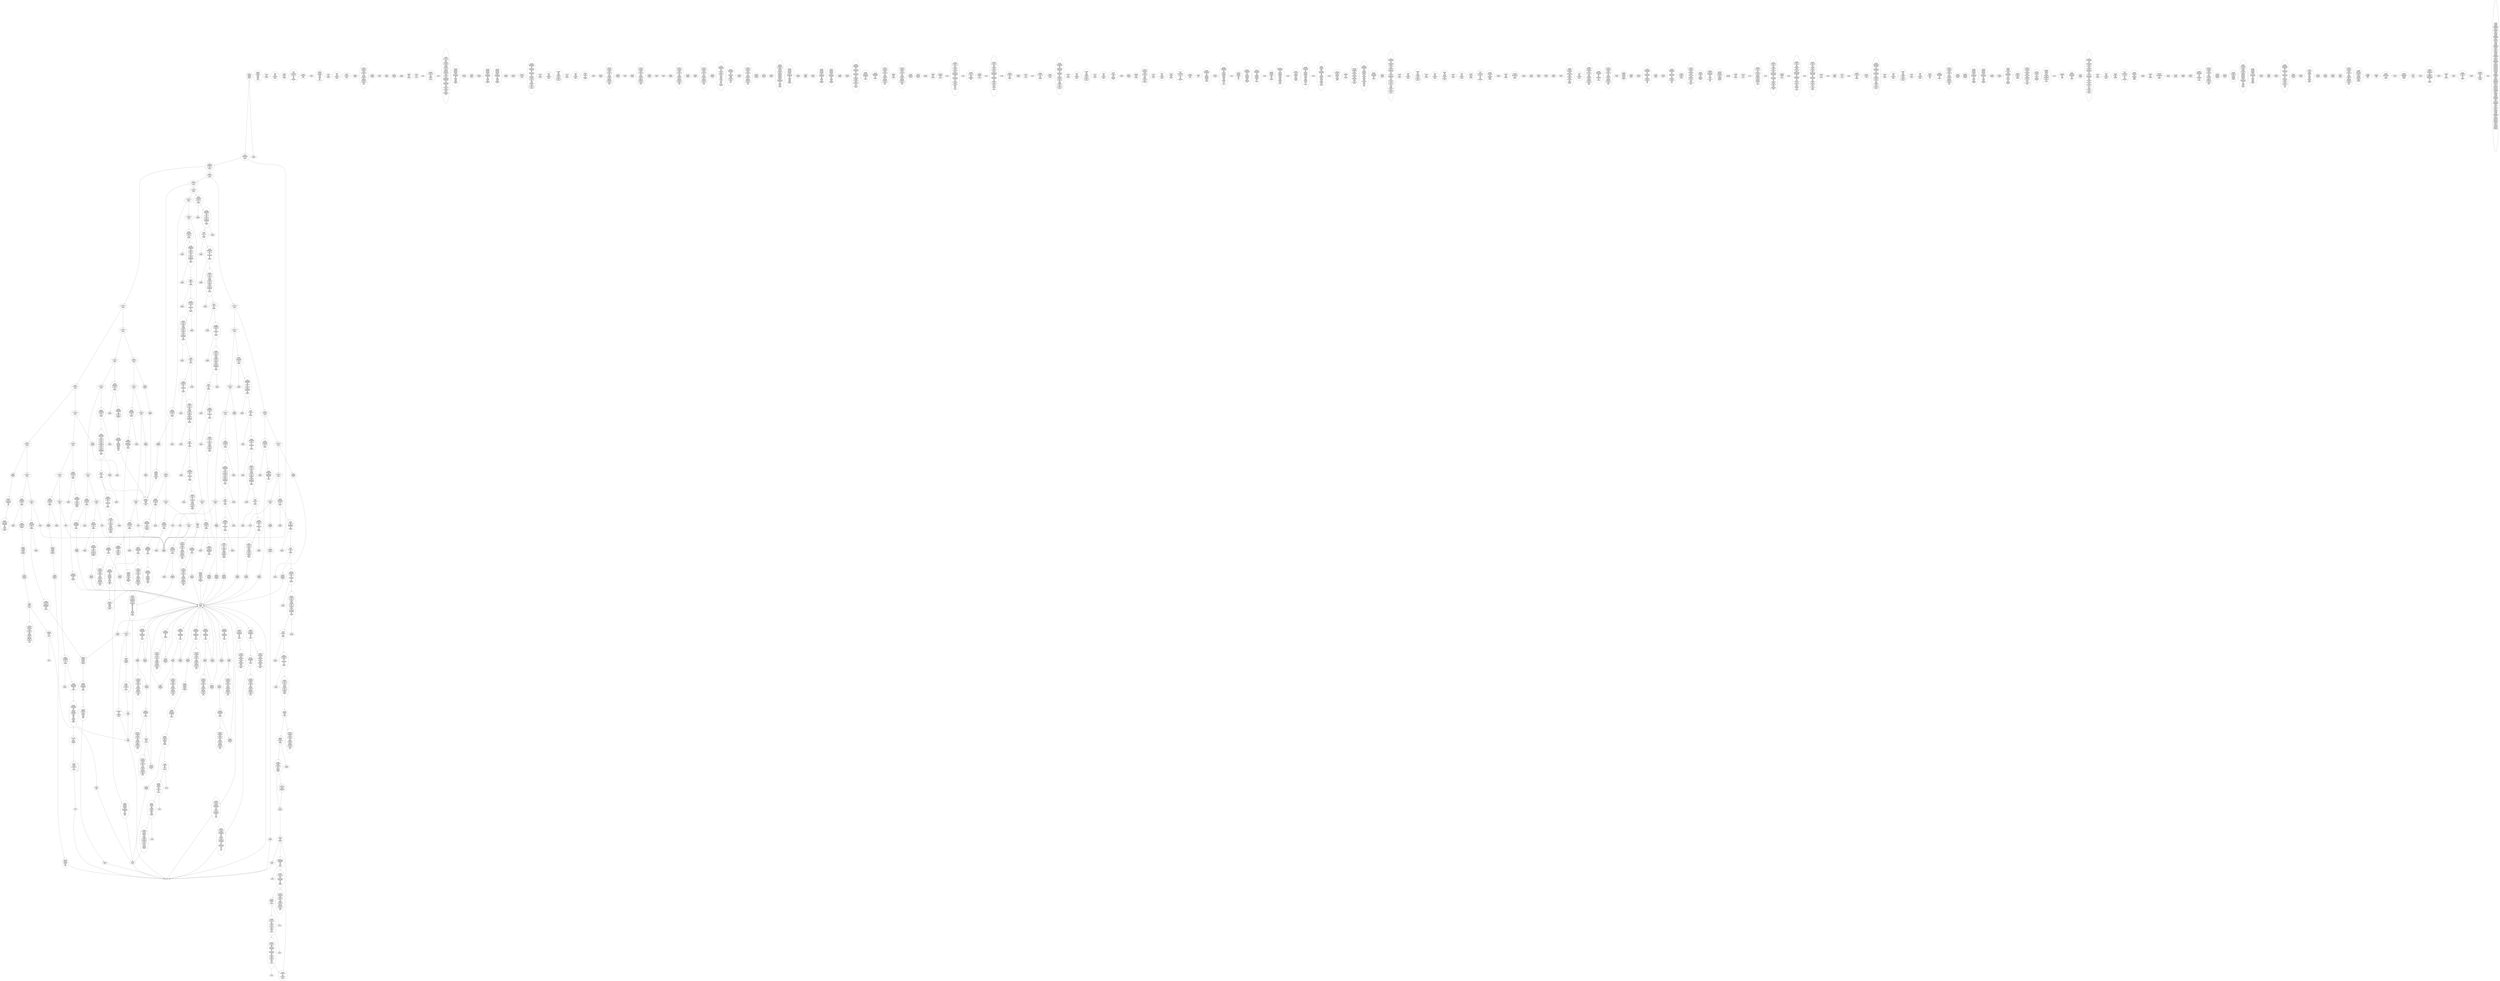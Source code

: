 /* Generated by GvGen v.1.0 (https://www.github.com/stricaud/gvgen) */

digraph G {
compound=true;
   node1 [label="[anywhere]"];
   node2 [label="# 0x0
PUSHX Data
PUSHX Data
MSTORE
CALLVALUE
ISZERO
PUSHX Data
JUMPI
"];
   node3 [label="# 0xc
PUSHX Data
REVERT
"];
   node4 [label="# 0x10
JUMPDEST
PUSHX LogicData
CALLDATASIZE
LT
PUSHX Data
JUMPI
"];
   node5 [label="# 0x1a
PUSHX Data
CALLDATALOAD
PUSHX BitData
SHR
PUSHX LogicData
GT
PUSHX Data
JUMPI
"];
   node6 [label="# 0x2b
PUSHX LogicData
GT
PUSHX Data
JUMPI
"];
   node7 [label="# 0x36
PUSHX LogicData
GT
PUSHX Data
JUMPI
"];
   node8 [label="# 0x41
PUSHX LogicData
EQ
PUSHX Data
JUMPI
"];
   node9 [label="# 0x4c
PUSHX LogicData
EQ
PUSHX Data
JUMPI
"];
   node10 [label="# 0x57
PUSHX LogicData
EQ
PUSHX Data
JUMPI
"];
   node11 [label="# 0x62
PUSHX LogicData
EQ
PUSHX Data
JUMPI
"];
   node12 [label="# 0x6d
PUSHX Data
JUMP
"];
   node13 [label="# 0x71
JUMPDEST
PUSHX LogicData
EQ
PUSHX Data
JUMPI
"];
   node14 [label="# 0x7d
PUSHX LogicData
EQ
PUSHX Data
JUMPI
"];
   node15 [label="# 0x88
PUSHX LogicData
EQ
PUSHX Data
JUMPI
"];
   node16 [label="# 0x93
PUSHX LogicData
EQ
PUSHX Data
JUMPI
"];
   node17 [label="# 0x9e
PUSHX Data
JUMP
"];
   node18 [label="# 0xa2
JUMPDEST
PUSHX LogicData
GT
PUSHX Data
JUMPI
"];
   node19 [label="# 0xae
PUSHX LogicData
EQ
PUSHX Data
JUMPI
"];
   node20 [label="# 0xb9
PUSHX LogicData
EQ
PUSHX Data
JUMPI
"];
   node21 [label="# 0xc4
PUSHX LogicData
EQ
PUSHX Data
JUMPI
"];
   node22 [label="# 0xcf
PUSHX LogicData
EQ
PUSHX Data
JUMPI
"];
   node23 [label="# 0xda
PUSHX Data
JUMP
"];
   node24 [label="# 0xde
JUMPDEST
PUSHX LogicData
EQ
PUSHX Data
JUMPI
"];
   node25 [label="# 0xea
PUSHX LogicData
EQ
PUSHX Data
JUMPI
"];
   node26 [label="# 0xf5
PUSHX LogicData
EQ
PUSHX Data
JUMPI
"];
   node27 [label="# 0x100
PUSHX Data
JUMP
"];
   node28 [label="# 0x104
JUMPDEST
PUSHX LogicData
GT
PUSHX Data
JUMPI
"];
   node29 [label="# 0x110
PUSHX LogicData
GT
PUSHX Data
JUMPI
"];
   node30 [label="# 0x11b
PUSHX LogicData
EQ
PUSHX Data
JUMPI
"];
   node31 [label="# 0x126
PUSHX LogicData
EQ
PUSHX Data
JUMPI
"];
   node32 [label="# 0x131
PUSHX LogicData
EQ
PUSHX Data
JUMPI
"];
   node33 [label="# 0x13c
PUSHX LogicData
EQ
PUSHX Data
JUMPI
"];
   node34 [label="# 0x147
PUSHX Data
JUMP
"];
   node35 [label="# 0x14b
JUMPDEST
PUSHX LogicData
EQ
PUSHX Data
JUMPI
"];
   node36 [label="# 0x157
PUSHX LogicData
EQ
PUSHX Data
JUMPI
"];
   node37 [label="# 0x162
PUSHX LogicData
EQ
PUSHX Data
JUMPI
"];
   node38 [label="# 0x16d
PUSHX LogicData
EQ
PUSHX Data
JUMPI
"];
   node39 [label="# 0x178
PUSHX Data
JUMP
"];
   node40 [label="# 0x17c
JUMPDEST
PUSHX LogicData
GT
PUSHX Data
JUMPI
"];
   node41 [label="# 0x188
PUSHX LogicData
EQ
PUSHX Data
JUMPI
"];
   node42 [label="# 0x193
PUSHX LogicData
EQ
PUSHX Data
JUMPI
"];
   node43 [label="# 0x19e
PUSHX LogicData
EQ
PUSHX Data
JUMPI
"];
   node44 [label="# 0x1a9
PUSHX LogicData
EQ
PUSHX Data
JUMPI
"];
   node45 [label="# 0x1b4
PUSHX Data
JUMP
"];
   node46 [label="# 0x1b8
JUMPDEST
PUSHX LogicData
EQ
PUSHX Data
JUMPI
"];
   node47 [label="# 0x1c3
PUSHX LogicData
EQ
PUSHX Data
JUMPI
"];
   node48 [label="# 0x1ce
PUSHX LogicData
EQ
PUSHX Data
JUMPI
"];
   node49 [label="# 0x1d9
JUMPDEST
PUSHX Data
REVERT
"];
   node50 [label="# 0x1de
JUMPDEST
PUSHX Data
PUSHX ArithData
CALLDATASIZE
SUB
PUSHX LogicData
LT
ISZERO
PUSHX Data
JUMPI
"];
   node51 [label="# 0x1f0
PUSHX Data
REVERT
"];
   node52 [label="# 0x1f4
JUMPDEST
PUSHX ArithData
PUSHX BitData
PUSHX BitData
SHL
SUB
CALLDATALOAD
AND
PUSHX ArithData
ADD
CALLDATALOAD
PUSHX Data
JUMP
"];
   node53 [label="# 0x20a
JUMPDEST
PUSHX MemData
MLOAD
MSTORE
MLOAD
SUB
PUSHX ArithData
ADD
RETURN
"];
   node54 [label="# 0x21c
JUMPDEST
PUSHX Data
PUSHX ArithData
CALLDATASIZE
SUB
PUSHX LogicData
LT
ISZERO
PUSHX Data
JUMPI
"];
   node55 [label="# 0x22e
PUSHX Data
REVERT
"];
   node56 [label="# 0x232
JUMPDEST
CALLDATALOAD
PUSHX ArithData
PUSHX BitData
PUSHX BitData
SHL
SUB
NOT
AND
PUSHX Data
JUMP
"];
   node57 [label="# 0x243
JUMPDEST
PUSHX MemData
MLOAD
ISZERO
ISZERO
MSTORE
MLOAD
SUB
PUSHX ArithData
ADD
RETURN
"];
   node58 [label="# 0x257
JUMPDEST
PUSHX Data
PUSHX ArithData
CALLDATASIZE
SUB
PUSHX LogicData
LT
ISZERO
PUSHX Data
JUMPI
"];
   node59 [label="# 0x269
PUSHX Data
REVERT
"];
   node60 [label="# 0x26d
JUMPDEST
CALLDATALOAD
PUSHX Data
JUMP
"];
   node61 [label="# 0x274
JUMPDEST
PUSHX Data
MLOAD
PUSHX ArithData
MSTORE
MLOAD
ADD
MSTORE
MLOAD
ADD
ADD
PUSHX Data
"];
   node62 [label="# 0x296
JUMPDEST
LT
ISZERO
PUSHX Data
JUMPI
"];
   node63 [label="# 0x29f
ADD
MLOAD
ADD
MSTORE
PUSHX ArithData
ADD
PUSHX Data
JUMP
"];
   node64 [label="# 0x2ae
JUMPDEST
ADD
PUSHX BitData
AND
ISZERO
PUSHX Data
JUMPI
"];
   node65 [label="# 0x2c2
SUB
MLOAD
PUSHX ArithData
PUSHX ArithData
SUB
PUSHX ArithData
EXP
SUB
NOT
AND
MSTORE
PUSHX ArithData
ADD
"];
   node66 [label="# 0x2db
JUMPDEST
PUSHX MemData
MLOAD
SUB
RETURN
"];
   node67 [label="# 0x2e9
JUMPDEST
PUSHX Data
PUSHX ArithData
CALLDATASIZE
SUB
PUSHX LogicData
LT
ISZERO
PUSHX Data
JUMPI
"];
   node68 [label="# 0x2fb
PUSHX Data
REVERT
"];
   node69 [label="# 0x2ff
JUMPDEST
PUSHX ArithData
PUSHX BitData
PUSHX BitData
SHL
SUB
CALLDATALOAD
AND
ADD
PUSHX ArithData
ADD
PUSHX ArithData
ADD
CALLDATALOAD
PUSHX BitData
PUSHX BitData
SHL
GT
ISZERO
PUSHX Data
JUMPI
"];
   node70 [label="# 0x325
PUSHX Data
REVERT
"];
   node71 [label="# 0x329
JUMPDEST
ADD
PUSHX ArithData
ADD
GT
ISZERO
PUSHX Data
JUMPI
"];
   node72 [label="# 0x337
PUSHX Data
REVERT
"];
   node73 [label="# 0x33b
JUMPDEST
CALLDATALOAD
PUSHX ArithData
ADD
PUSHX ArithData
MUL
ADD
GT
PUSHX BitData
PUSHX BitData
SHL
GT
OR
ISZERO
PUSHX Data
JUMPI
"];
   node74 [label="# 0x358
PUSHX Data
REVERT
"];
   node75 [label="# 0x35c
JUMPDEST
PUSHX ArithData
MUL
PUSHX ArithData
ADD
PUSHX MemData
MLOAD
ADD
PUSHX Data
MSTORE
MSTORE
PUSHX ArithData
ADD
PUSHX ArithData
MUL
CALLDATACOPY
PUSHX Data
ADD
MSTORE
PUSHX ArithData
ADD
CALLDATALOAD
PUSHX BitData
PUSHX BitData
SHL
GT
ISZERO
PUSHX Data
JUMPI
"];
   node76 [label="# 0x3a7
PUSHX Data
REVERT
"];
   node77 [label="# 0x3ab
JUMPDEST
ADD
PUSHX ArithData
ADD
GT
ISZERO
PUSHX Data
JUMPI
"];
   node78 [label="# 0x3b9
PUSHX Data
REVERT
"];
   node79 [label="# 0x3bd
JUMPDEST
CALLDATALOAD
PUSHX ArithData
ADD
PUSHX ArithData
MUL
ADD
GT
PUSHX BitData
PUSHX BitData
SHL
GT
OR
ISZERO
PUSHX Data
JUMPI
"];
   node80 [label="# 0x3da
PUSHX Data
REVERT
"];
   node81 [label="# 0x3de
JUMPDEST
PUSHX ArithData
MUL
PUSHX ArithData
ADD
PUSHX MemData
MLOAD
ADD
PUSHX Data
MSTORE
MSTORE
PUSHX ArithData
ADD
PUSHX ArithData
MUL
CALLDATACOPY
PUSHX Data
ADD
MSTORE
PUSHX ArithData
ADD
CALLDATALOAD
PUSHX BitData
PUSHX BitData
SHL
GT
ISZERO
PUSHX Data
JUMPI
"];
   node82 [label="# 0x429
PUSHX Data
REVERT
"];
   node83 [label="# 0x42d
JUMPDEST
ADD
PUSHX ArithData
ADD
GT
ISZERO
PUSHX Data
JUMPI
"];
   node84 [label="# 0x43b
PUSHX Data
REVERT
"];
   node85 [label="# 0x43f
JUMPDEST
CALLDATALOAD
PUSHX ArithData
ADD
PUSHX ArithData
MUL
ADD
GT
PUSHX BitData
PUSHX BitData
SHL
GT
OR
ISZERO
PUSHX Data
JUMPI
"];
   node86 [label="# 0x45c
PUSHX Data
REVERT
"];
   node87 [label="# 0x460
JUMPDEST
PUSHX ArithData
ADD
PUSHX ArithData
DIV
MUL
PUSHX ArithData
ADD
PUSHX MemData
MLOAD
ADD
PUSHX Data
MSTORE
MSTORE
PUSHX ArithData
ADD
CALLDATACOPY
PUSHX Data
ADD
MSTORE
PUSHX Data
JUMP
"];
   node88 [label="# 0x4a1
JUMPDEST
STOP
"];
   node89 [label="# 0x4a3
JUMPDEST
PUSHX Data
PUSHX ArithData
CALLDATASIZE
SUB
PUSHX LogicData
LT
ISZERO
PUSHX Data
JUMPI
"];
   node90 [label="# 0x4b5
PUSHX Data
REVERT
"];
   node91 [label="# 0x4b9
JUMPDEST
CALLDATALOAD
PUSHX Data
JUMP
"];
   node92 [label="# 0x4c0
JUMPDEST
PUSHX Data
PUSHX ArithData
CALLDATASIZE
SUB
PUSHX LogicData
LT
ISZERO
PUSHX Data
JUMPI
"];
   node93 [label="# 0x4d2
PUSHX Data
REVERT
"];
   node94 [label="# 0x4d6
JUMPDEST
PUSHX ArithData
PUSHX BitData
PUSHX BitData
SHL
SUB
CALLDATALOAD
AND
PUSHX ArithData
ADD
CALLDATALOAD
AND
ADD
PUSHX ArithData
ADD
PUSHX ArithData
ADD
CALLDATALOAD
PUSHX BitData
PUSHX BitData
SHL
GT
ISZERO
PUSHX Data
JUMPI
"];
   node95 [label="# 0x505
PUSHX Data
REVERT
"];
   node96 [label="# 0x509
JUMPDEST
ADD
PUSHX ArithData
ADD
GT
ISZERO
PUSHX Data
JUMPI
"];
   node97 [label="# 0x517
PUSHX Data
REVERT
"];
   node98 [label="# 0x51b
JUMPDEST
CALLDATALOAD
PUSHX ArithData
ADD
PUSHX ArithData
MUL
ADD
GT
PUSHX BitData
PUSHX BitData
SHL
GT
OR
ISZERO
PUSHX Data
JUMPI
"];
   node99 [label="# 0x538
PUSHX Data
REVERT
"];
   node100 [label="# 0x53c
JUMPDEST
PUSHX ArithData
MUL
PUSHX ArithData
ADD
PUSHX MemData
MLOAD
ADD
PUSHX Data
MSTORE
MSTORE
PUSHX ArithData
ADD
PUSHX ArithData
MUL
CALLDATACOPY
PUSHX Data
ADD
MSTORE
PUSHX ArithData
ADD
CALLDATALOAD
PUSHX BitData
PUSHX BitData
SHL
GT
ISZERO
PUSHX Data
JUMPI
"];
   node101 [label="# 0x587
PUSHX Data
REVERT
"];
   node102 [label="# 0x58b
JUMPDEST
ADD
PUSHX ArithData
ADD
GT
ISZERO
PUSHX Data
JUMPI
"];
   node103 [label="# 0x599
PUSHX Data
REVERT
"];
   node104 [label="# 0x59d
JUMPDEST
CALLDATALOAD
PUSHX ArithData
ADD
PUSHX ArithData
MUL
ADD
GT
PUSHX BitData
PUSHX BitData
SHL
GT
OR
ISZERO
PUSHX Data
JUMPI
"];
   node105 [label="# 0x5ba
PUSHX Data
REVERT
"];
   node106 [label="# 0x5be
JUMPDEST
PUSHX ArithData
MUL
PUSHX ArithData
ADD
PUSHX MemData
MLOAD
ADD
PUSHX Data
MSTORE
MSTORE
PUSHX ArithData
ADD
PUSHX ArithData
MUL
CALLDATACOPY
PUSHX Data
ADD
MSTORE
PUSHX ArithData
ADD
CALLDATALOAD
PUSHX BitData
PUSHX BitData
SHL
GT
ISZERO
PUSHX Data
JUMPI
"];
   node107 [label="# 0x609
PUSHX Data
REVERT
"];
   node108 [label="# 0x60d
JUMPDEST
ADD
PUSHX ArithData
ADD
GT
ISZERO
PUSHX Data
JUMPI
"];
   node109 [label="# 0x61b
PUSHX Data
REVERT
"];
   node110 [label="# 0x61f
JUMPDEST
CALLDATALOAD
PUSHX ArithData
ADD
PUSHX ArithData
MUL
ADD
GT
PUSHX BitData
PUSHX BitData
SHL
GT
OR
ISZERO
PUSHX Data
JUMPI
"];
   node111 [label="# 0x63c
PUSHX Data
REVERT
"];
   node112 [label="# 0x640
JUMPDEST
PUSHX ArithData
ADD
PUSHX ArithData
DIV
MUL
PUSHX ArithData
ADD
PUSHX MemData
MLOAD
ADD
PUSHX Data
MSTORE
MSTORE
PUSHX ArithData
ADD
CALLDATACOPY
PUSHX Data
ADD
MSTORE
PUSHX Data
JUMP
"];
   node113 [label="# 0x681
JUMPDEST
PUSHX Data
PUSHX ArithData
CALLDATASIZE
SUB
PUSHX LogicData
LT
ISZERO
PUSHX Data
JUMPI
"];
   node114 [label="# 0x693
PUSHX Data
REVERT
"];
   node115 [label="# 0x697
JUMPDEST
CALLDATALOAD
PUSHX ArithData
ADD
CALLDATALOAD
PUSHX ArithData
PUSHX BitData
PUSHX BitData
SHL
SUB
AND
PUSHX Data
JUMP
"];
   node116 [label="# 0x6ad
JUMPDEST
PUSHX Data
PUSHX ArithData
CALLDATASIZE
SUB
PUSHX LogicData
LT
ISZERO
PUSHX Data
JUMPI
"];
   node117 [label="# 0x6bf
PUSHX Data
REVERT
"];
   node118 [label="# 0x6c3
JUMPDEST
CALLDATALOAD
PUSHX ArithData
ADD
CALLDATALOAD
PUSHX ArithData
PUSHX BitData
PUSHX BitData
SHL
SUB
AND
PUSHX Data
JUMP
"];
   node119 [label="# 0x6d9
JUMPDEST
PUSHX Data
PUSHX Data
JUMP
"];
   node120 [label="# 0x6e1
JUMPDEST
PUSHX Data
PUSHX ArithData
CALLDATASIZE
SUB
PUSHX LogicData
LT
ISZERO
PUSHX Data
JUMPI
"];
   node121 [label="# 0x6f3
PUSHX Data
REVERT
"];
   node122 [label="# 0x6f7
JUMPDEST
ADD
PUSHX ArithData
ADD
CALLDATALOAD
PUSHX BitData
PUSHX BitData
SHL
GT
ISZERO
PUSHX Data
JUMPI
"];
   node123 [label="# 0x70d
PUSHX Data
REVERT
"];
   node124 [label="# 0x711
JUMPDEST
ADD
PUSHX ArithData
ADD
GT
ISZERO
PUSHX Data
JUMPI
"];
   node125 [label="# 0x71f
PUSHX Data
REVERT
"];
   node126 [label="# 0x723
JUMPDEST
CALLDATALOAD
PUSHX ArithData
ADD
PUSHX ArithData
MUL
ADD
GT
PUSHX BitData
PUSHX BitData
SHL
GT
OR
ISZERO
PUSHX Data
JUMPI
"];
   node127 [label="# 0x740
PUSHX Data
REVERT
"];
   node128 [label="# 0x744
JUMPDEST
PUSHX ArithData
MUL
PUSHX ArithData
ADD
PUSHX MemData
MLOAD
ADD
PUSHX Data
MSTORE
MSTORE
PUSHX ArithData
ADD
PUSHX ArithData
MUL
CALLDATACOPY
PUSHX Data
ADD
MSTORE
PUSHX ArithData
ADD
CALLDATALOAD
PUSHX BitData
PUSHX BitData
SHL
GT
ISZERO
PUSHX Data
JUMPI
"];
   node129 [label="# 0x78f
PUSHX Data
REVERT
"];
   node130 [label="# 0x793
JUMPDEST
ADD
PUSHX ArithData
ADD
GT
ISZERO
PUSHX Data
JUMPI
"];
   node131 [label="# 0x7a1
PUSHX Data
REVERT
"];
   node132 [label="# 0x7a5
JUMPDEST
CALLDATALOAD
PUSHX ArithData
ADD
PUSHX ArithData
MUL
ADD
GT
PUSHX BitData
PUSHX BitData
SHL
GT
OR
ISZERO
PUSHX Data
JUMPI
"];
   node133 [label="# 0x7c2
PUSHX Data
REVERT
"];
   node134 [label="# 0x7c6
JUMPDEST
PUSHX ArithData
MUL
PUSHX ArithData
ADD
PUSHX MemData
MLOAD
ADD
PUSHX Data
MSTORE
MSTORE
PUSHX ArithData
ADD
PUSHX ArithData
MUL
CALLDATACOPY
PUSHX Data
ADD
MSTORE
PUSHX Data
JUMP
"];
   node135 [label="# 0x804
JUMPDEST
PUSHX Data
MLOAD
PUSHX ArithData
MSTORE
MLOAD
ADD
MSTORE
MLOAD
ADD
ADD
MUL
PUSHX Data
"];
   node136 [label="# 0x828
JUMPDEST
LT
ISZERO
PUSHX Data
JUMPI
"];
   node137 [label="# 0x831
ADD
MLOAD
ADD
MSTORE
PUSHX ArithData
ADD
PUSHX Data
JUMP
"];
   node138 [label="# 0x840
JUMPDEST
ADD
PUSHX MemData
MLOAD
SUB
RETURN
"];
   node139 [label="# 0x854
JUMPDEST
PUSHX Data
PUSHX Data
JUMP
"];
   node140 [label="# 0x85c
JUMPDEST
PUSHX Data
PUSHX ArithData
CALLDATASIZE
SUB
PUSHX LogicData
LT
ISZERO
PUSHX Data
JUMPI
"];
   node141 [label="# 0x86e
PUSHX Data
REVERT
"];
   node142 [label="# 0x872
JUMPDEST
PUSHX ArithData
PUSHX BitData
PUSHX BitData
SHL
SUB
CALLDATALOAD
AND
ADD
PUSHX ArithData
ADD
PUSHX ArithData
ADD
CALLDATALOAD
PUSHX BitData
PUSHX BitData
SHL
GT
ISZERO
PUSHX Data
JUMPI
"];
   node143 [label="# 0x898
PUSHX Data
REVERT
"];
   node144 [label="# 0x89c
JUMPDEST
ADD
PUSHX ArithData
ADD
GT
ISZERO
PUSHX Data
JUMPI
"];
   node145 [label="# 0x8aa
PUSHX Data
REVERT
"];
   node146 [label="# 0x8ae
JUMPDEST
CALLDATALOAD
PUSHX ArithData
ADD
PUSHX ArithData
MUL
ADD
GT
PUSHX BitData
PUSHX BitData
SHL
GT
OR
ISZERO
PUSHX Data
JUMPI
"];
   node147 [label="# 0x8cb
PUSHX Data
REVERT
"];
   node148 [label="# 0x8cf
JUMPDEST
PUSHX ArithData
MUL
PUSHX ArithData
ADD
PUSHX MemData
MLOAD
ADD
PUSHX Data
MSTORE
MSTORE
PUSHX ArithData
ADD
PUSHX ArithData
MUL
CALLDATACOPY
PUSHX Data
ADD
MSTORE
PUSHX ArithData
ADD
CALLDATALOAD
PUSHX BitData
PUSHX BitData
SHL
GT
ISZERO
PUSHX Data
JUMPI
"];
   node149 [label="# 0x91a
PUSHX Data
REVERT
"];
   node150 [label="# 0x91e
JUMPDEST
ADD
PUSHX ArithData
ADD
GT
ISZERO
PUSHX Data
JUMPI
"];
   node151 [label="# 0x92c
PUSHX Data
REVERT
"];
   node152 [label="# 0x930
JUMPDEST
CALLDATALOAD
PUSHX ArithData
ADD
PUSHX ArithData
MUL
ADD
GT
PUSHX BitData
PUSHX BitData
SHL
GT
OR
ISZERO
PUSHX Data
JUMPI
"];
   node153 [label="# 0x94d
PUSHX Data
REVERT
"];
   node154 [label="# 0x951
JUMPDEST
PUSHX ArithData
MUL
PUSHX ArithData
ADD
PUSHX MemData
MLOAD
ADD
PUSHX Data
MSTORE
MSTORE
PUSHX ArithData
ADD
PUSHX ArithData
MUL
CALLDATACOPY
PUSHX Data
ADD
MSTORE
PUSHX Data
JUMP
"];
   node155 [label="# 0x98f
JUMPDEST
PUSHX Data
PUSHX Data
JUMP
"];
   node156 [label="# 0x997
JUMPDEST
PUSHX Data
PUSHX ArithData
CALLDATASIZE
SUB
PUSHX LogicData
LT
ISZERO
PUSHX Data
JUMPI
"];
   node157 [label="# 0x9a9
PUSHX Data
REVERT
"];
   node158 [label="# 0x9ad
JUMPDEST
PUSHX ArithData
PUSHX BitData
PUSHX BitData
SHL
SUB
CALLDATALOAD
AND
PUSHX ArithData
ADD
CALLDATALOAD
PUSHX ArithData
ADD
CALLDATALOAD
ADD
PUSHX ArithData
ADD
PUSHX ArithData
ADD
CALLDATALOAD
PUSHX BitData
PUSHX BitData
SHL
GT
ISZERO
PUSHX Data
JUMPI
"];
   node159 [label="# 0x9df
PUSHX Data
REVERT
"];
   node160 [label="# 0x9e3
JUMPDEST
ADD
PUSHX ArithData
ADD
GT
ISZERO
PUSHX Data
JUMPI
"];
   node161 [label="# 0x9f1
PUSHX Data
REVERT
"];
   node162 [label="# 0x9f5
JUMPDEST
CALLDATALOAD
PUSHX ArithData
ADD
PUSHX ArithData
MUL
ADD
GT
PUSHX BitData
PUSHX BitData
SHL
GT
OR
ISZERO
PUSHX Data
JUMPI
"];
   node163 [label="# 0xa12
PUSHX Data
REVERT
"];
   node164 [label="# 0xa16
JUMPDEST
PUSHX ArithData
ADD
PUSHX ArithData
DIV
MUL
PUSHX ArithData
ADD
PUSHX MemData
MLOAD
ADD
PUSHX Data
MSTORE
MSTORE
PUSHX ArithData
ADD
CALLDATACOPY
PUSHX Data
ADD
MSTORE
PUSHX Data
JUMP
"];
   node165 [label="# 0xa57
JUMPDEST
PUSHX Data
PUSHX Data
JUMP
"];
   node166 [label="# 0xa5f
JUMPDEST
PUSHX Data
PUSHX Data
JUMP
"];
   node167 [label="# 0xa67
JUMPDEST
PUSHX MemData
MLOAD
PUSHX ArithData
PUSHX BitData
PUSHX BitData
SHL
SUB
AND
MSTORE
MLOAD
SUB
PUSHX ArithData
ADD
RETURN
"];
   node168 [label="# 0xa83
JUMPDEST
PUSHX Data
PUSHX ArithData
CALLDATASIZE
SUB
PUSHX LogicData
LT
ISZERO
PUSHX Data
JUMPI
"];
   node169 [label="# 0xa95
PUSHX Data
REVERT
"];
   node170 [label="# 0xa99
JUMPDEST
CALLDATALOAD
PUSHX ArithData
ADD
CALLDATALOAD
PUSHX Data
JUMP
"];
   node171 [label="# 0xaa6
JUMPDEST
PUSHX Data
PUSHX ArithData
CALLDATASIZE
SUB
PUSHX LogicData
LT
ISZERO
PUSHX Data
JUMPI
"];
   node172 [label="# 0xab8
PUSHX Data
REVERT
"];
   node173 [label="# 0xabc
JUMPDEST
CALLDATALOAD
PUSHX ArithData
ADD
CALLDATALOAD
PUSHX ArithData
PUSHX BitData
PUSHX BitData
SHL
SUB
AND
PUSHX Data
JUMP
"];
   node174 [label="# 0xad2
JUMPDEST
PUSHX Data
PUSHX Data
JUMP
"];
   node175 [label="# 0xada
JUMPDEST
PUSHX Data
PUSHX ArithData
CALLDATASIZE
SUB
PUSHX LogicData
LT
ISZERO
PUSHX Data
JUMPI
"];
   node176 [label="# 0xaec
PUSHX Data
REVERT
"];
   node177 [label="# 0xaf0
JUMPDEST
PUSHX ArithData
PUSHX BitData
PUSHX BitData
SHL
SUB
CALLDATALOAD
AND
PUSHX ArithData
ADD
CALLDATALOAD
ISZERO
ISZERO
PUSHX Data
JUMP
"];
   node178 [label="# 0xb08
JUMPDEST
PUSHX Data
PUSHX ArithData
CALLDATASIZE
SUB
PUSHX LogicData
LT
ISZERO
PUSHX Data
JUMPI
"];
   node179 [label="# 0xb1a
PUSHX Data
REVERT
"];
   node180 [label="# 0xb1e
JUMPDEST
CALLDATALOAD
PUSHX Data
JUMP
"];
   node181 [label="# 0xb25
JUMPDEST
PUSHX Data
PUSHX ArithData
CALLDATASIZE
SUB
PUSHX LogicData
LT
ISZERO
PUSHX Data
JUMPI
"];
   node182 [label="# 0xb37
PUSHX Data
REVERT
"];
   node183 [label="# 0xb3b
JUMPDEST
CALLDATALOAD
PUSHX ArithData
PUSHX BitData
PUSHX BitData
SHL
SUB
AND
PUSHX Data
JUMP
"];
   node184 [label="# 0xb4b
JUMPDEST
PUSHX Data
PUSHX Data
JUMP
"];
   node185 [label="# 0xb53
JUMPDEST
PUSHX Data
PUSHX ArithData
CALLDATASIZE
SUB
PUSHX LogicData
LT
ISZERO
PUSHX Data
JUMPI
"];
   node186 [label="# 0xb65
PUSHX Data
REVERT
"];
   node187 [label="# 0xb69
JUMPDEST
CALLDATALOAD
PUSHX ArithData
ADD
CALLDATALOAD
PUSHX ArithData
PUSHX BitData
PUSHX BitData
SHL
SUB
AND
PUSHX Data
JUMP
"];
   node188 [label="# 0xb7f
JUMPDEST
PUSHX Data
PUSHX Data
JUMP
"];
   node189 [label="# 0xb87
JUMPDEST
PUSHX Data
PUSHX ArithData
CALLDATASIZE
SUB
PUSHX LogicData
LT
ISZERO
PUSHX Data
JUMPI
"];
   node190 [label="# 0xb99
PUSHX Data
REVERT
"];
   node191 [label="# 0xb9d
JUMPDEST
PUSHX ArithData
PUSHX BitData
PUSHX BitData
SHL
SUB
CALLDATALOAD
AND
PUSHX ArithData
ADD
CALLDATALOAD
AND
PUSHX Data
JUMP
"];
   node192 [label="# 0xbb5
JUMPDEST
PUSHX Data
PUSHX ArithData
CALLDATASIZE
SUB
PUSHX LogicData
LT
ISZERO
PUSHX Data
JUMPI
"];
   node193 [label="# 0xbc7
PUSHX Data
REVERT
"];
   node194 [label="# 0xbcb
JUMPDEST
PUSHX ArithData
PUSHX BitData
PUSHX BitData
SHL
SUB
CALLDATALOAD
AND
PUSHX ArithData
ADD
CALLDATALOAD
PUSHX Data
JUMP
"];
   node195 [label="# 0xbe1
JUMPDEST
PUSHX Data
PUSHX ArithData
CALLDATASIZE
SUB
PUSHX LogicData
LT
ISZERO
PUSHX Data
JUMPI
"];
   node196 [label="# 0xbf3
PUSHX Data
REVERT
"];
   node197 [label="# 0xbf7
JUMPDEST
PUSHX ArithData
PUSHX BitData
PUSHX BitData
SHL
SUB
CALLDATALOAD
AND
PUSHX ArithData
ADD
CALLDATALOAD
AND
PUSHX ArithData
ADD
CALLDATALOAD
PUSHX ArithData
ADD
CALLDATALOAD
ADD
PUSHX ArithData
ADD
PUSHX ArithData
ADD
CALLDATALOAD
PUSHX BitData
PUSHX BitData
SHL
GT
ISZERO
PUSHX Data
JUMPI
"];
   node198 [label="# 0xc32
PUSHX Data
REVERT
"];
   node199 [label="# 0xc36
JUMPDEST
ADD
PUSHX ArithData
ADD
GT
ISZERO
PUSHX Data
JUMPI
"];
   node200 [label="# 0xc44
PUSHX Data
REVERT
"];
   node201 [label="# 0xc48
JUMPDEST
CALLDATALOAD
PUSHX ArithData
ADD
PUSHX ArithData
MUL
ADD
GT
PUSHX BitData
PUSHX BitData
SHL
GT
OR
ISZERO
PUSHX Data
JUMPI
"];
   node202 [label="# 0xc65
PUSHX Data
REVERT
"];
   node203 [label="# 0xc69
JUMPDEST
PUSHX ArithData
ADD
PUSHX ArithData
DIV
MUL
PUSHX ArithData
ADD
PUSHX MemData
MLOAD
ADD
PUSHX Data
MSTORE
MSTORE
PUSHX ArithData
ADD
CALLDATACOPY
PUSHX Data
ADD
MSTORE
PUSHX Data
JUMP
"];
   node204 [label="# 0xcaa
JUMPDEST
PUSHX Data
PUSHX ArithData
CALLDATASIZE
SUB
PUSHX LogicData
LT
ISZERO
PUSHX Data
JUMPI
"];
   node205 [label="# 0xcbc
PUSHX Data
REVERT
"];
   node206 [label="# 0xcc0
JUMPDEST
CALLDATALOAD
PUSHX ArithData
PUSHX BitData
PUSHX BitData
SHL
SUB
AND
PUSHX Data
JUMP
"];
   node207 [label="# 0xcd0
JUMPDEST
PUSHX Data
PUSHX ArithData
CALLDATASIZE
SUB
PUSHX LogicData
LT
ISZERO
PUSHX Data
JUMPI
"];
   node208 [label="# 0xce2
PUSHX Data
REVERT
"];
   node209 [label="# 0xce6
JUMPDEST
PUSHX ArithData
PUSHX BitData
PUSHX BitData
SHL
SUB
CALLDATALOAD
AND
PUSHX ArithData
ADD
CALLDATALOAD
PUSHX ArithData
ADD
CALLDATALOAD
PUSHX Data
JUMP
"];
   node210 [label="# 0xd02
JUMPDEST
PUSHX Data
PUSHX ArithData
PUSHX BitData
PUSHX BitData
SHL
SUB
AND
PUSHX Data
JUMPI
"];
   node211 [label="# 0xd13
PUSHX MemData
MLOAD
PUSHX BitData
PUSHX BitData
SHL
MSTORE
PUSHX ArithData
ADD
PUSHX ArithData
ADD
SUB
MSTORE
PUSHX Data
MSTORE
PUSHX ArithData
ADD
PUSHX Data
PUSHX Data
CODECOPY
PUSHX ArithData
ADD
PUSHX MemData
MLOAD
SUB
REVERT
"];
   node212 [label="# 0xd49
JUMPDEST
PUSHX Data
MSTORE
PUSHX Data
PUSHX Data
MSTORE
PUSHX Data
SHA3
PUSHX ArithData
PUSHX BitData
PUSHX BitData
SHL
SUB
AND
MSTORE
MSTORE
SHA3
SLOAD
"];
   node213 [label="# 0xd6e
JUMPDEST
JUMP
"];
   node214 [label="# 0xd74
JUMPDEST
PUSHX ArithData
PUSHX BitData
PUSHX BitData
SHL
SUB
NOT
AND
PUSHX Data
MSTORE
PUSHX Data
PUSHX Data
MSTORE
PUSHX Data
SHA3
SLOAD
PUSHX BitData
AND
JUMP
"];
   node215 [label="# 0xd93
JUMPDEST
PUSHX StorData
SLOAD
PUSHX MemData
MLOAD
PUSHX ArithData
PUSHX ArithData
PUSHX Data
PUSHX BitData
NOT
PUSHX ArithData
PUSHX BitData
AND
ISZERO
MUL
ADD
AND
DIV
ADD
DIV
MUL
ADD
ADD
MSTORE
MSTORE
PUSHX Data
ADD
ISZERO
PUSHX Data
JUMPI
"];
   node216 [label="# 0xdd9
PUSHX LogicData
LT
PUSHX Data
JUMPI
"];
   node217 [label="# 0xde1
PUSHX ArithData
SLOAD
DIV
MUL
MSTORE
PUSHX ArithData
ADD
PUSHX Data
JUMP
"];
   node218 [label="# 0xdf4
JUMPDEST
ADD
PUSHX Data
MSTORE
PUSHX Data
PUSHX Data
SHA3
"];
   node219 [label="# 0xe02
JUMPDEST
SLOAD
MSTORE
PUSHX ArithData
ADD
PUSHX ArithData
ADD
GT
PUSHX Data
JUMPI
"];
   node220 [label="# 0xe16
SUB
PUSHX BitData
AND
ADD
"];
   node221 [label="# 0xe1f
JUMPDEST
JUMP
"];
   node222 [label="# 0xe2b
JUMPDEST
PUSHX Data
PUSHX Data
PUSHX Data
PUSHX Data
JUMP
"];
   node223 [label="# 0xe57
JUMPDEST
PUSHX Data
JUMP
"];
   node224 [label="# 0xe5c
JUMPDEST
PUSHX Data
JUMPI
"];
   node225 [label="# 0xe61
PUSHX MemData
MLOAD
PUSHX BitData
PUSHX BitData
SHL
MSTORE
PUSHX ArithData
ADD
PUSHX ArithData
ADD
SUB
MSTORE
PUSHX Data
MSTORE
PUSHX ArithData
ADD
PUSHX Data
PUSHX Data
CODECOPY
PUSHX ArithData
ADD
PUSHX MemData
MLOAD
SUB
REVERT
"];
   node226 [label="# 0xe97
JUMPDEST
PUSHX Data
PUSHX Data
JUMP
"];
   node227 [label="# 0xea3
JUMPDEST
JUMP
"];
   node228 [label="# 0xea9
JUMPDEST
PUSHX Data
MSTORE
PUSHX Data
MSTORE
PUSHX Data
SHA3
PUSHX ArithData
ADD
SLOAD
JUMP
"];
   node229 [label="# 0xebe
JUMPDEST
MLOAD
MLOAD
EQ
PUSHX Data
JUMPI
"];
   node230 [label="# 0xec8
PUSHX MemData
MLOAD
PUSHX BitData
PUSHX BitData
SHL
MSTORE
PUSHX ArithData
ADD
PUSHX ArithData
ADD
SUB
MSTORE
PUSHX Data
MSTORE
PUSHX ArithData
ADD
PUSHX Data
PUSHX Data
CODECOPY
PUSHX ArithData
ADD
PUSHX MemData
MLOAD
SUB
REVERT
"];
   node231 [label="# 0xefe
JUMPDEST
PUSHX ArithData
PUSHX BitData
PUSHX BitData
SHL
SUB
AND
PUSHX Data
JUMPI
"];
   node232 [label="# 0xf0d
PUSHX MemData
MLOAD
PUSHX BitData
PUSHX BitData
SHL
MSTORE
PUSHX ArithData
ADD
PUSHX ArithData
ADD
SUB
MSTORE
PUSHX Data
MSTORE
PUSHX ArithData
ADD
PUSHX Data
PUSHX Data
CODECOPY
PUSHX ArithData
ADD
PUSHX MemData
MLOAD
SUB
REVERT
"];
   node233 [label="# 0xf43
JUMPDEST
PUSHX Data
PUSHX Data
JUMP
"];
   node234 [label="# 0xf4b
JUMPDEST
PUSHX ArithData
PUSHX BitData
PUSHX BitData
SHL
SUB
AND
PUSHX ArithData
PUSHX BitData
PUSHX BitData
SHL
SUB
AND
EQ
PUSHX Data
JUMPI
"];
   node235 [label="# 0xf65
PUSHX Data
PUSHX Data
PUSHX Data
JUMP
"];
   node236 [label="# 0xf71
JUMPDEST
PUSHX Data
JUMP
"];
   node237 [label="# 0xf76
JUMPDEST
PUSHX Data
JUMPI
"];
   node238 [label="# 0xf7b
PUSHX MemData
MLOAD
PUSHX BitData
PUSHX BitData
SHL
MSTORE
PUSHX ArithData
ADD
PUSHX ArithData
ADD
SUB
MSTORE
PUSHX Data
MSTORE
PUSHX ArithData
ADD
PUSHX Data
PUSHX Data
CODECOPY
PUSHX ArithData
ADD
PUSHX MemData
MLOAD
SUB
REVERT
"];
   node239 [label="# 0xfb1
JUMPDEST
PUSHX Data
PUSHX Data
PUSHX Data
JUMP
"];
   node240 [label="# 0xfbb
JUMPDEST
PUSHX Data
PUSHX Data
JUMP
"];
   node241 [label="# 0xfcb
JUMPDEST
PUSHX Data
"];
   node242 [label="# 0xfce
JUMPDEST
MLOAD
LT
ISZERO
PUSHX Data
JUMPI
"];
   node243 [label="# 0xfd8
PUSHX Data
MLOAD
LT
PUSHX Data
JUMPI
"];
   node244 [label="# 0xfe4
INVALID
"];
   node245 [label="# 0xfe5
JUMPDEST
PUSHX ArithData
MUL
PUSHX ArithData
ADD
ADD
MLOAD
PUSHX Data
MLOAD
LT
PUSHX Data
JUMPI
"];
   node246 [label="# 0xffc
INVALID
"];
   node247 [label="# 0xffd
JUMPDEST
PUSHX ArithData
MUL
PUSHX ArithData
ADD
ADD
MLOAD
PUSHX Data
PUSHX MemData
MLOAD
PUSHX ArithData
ADD
PUSHX Data
MSTORE
PUSHX Data
MSTORE
PUSHX ArithData
ADD
PUSHX Data
PUSHX Data
CODECOPY
PUSHX Data
PUSHX ArithData
MSTORE
PUSHX ArithData
ADD
MSTORE
PUSHX ArithData
ADD
PUSHX Data
SHA3
PUSHX ArithData
PUSHX ArithData
PUSHX BitData
PUSHX BitData
SHL
SUB
AND
PUSHX ArithData
PUSHX BitData
PUSHX BitData
SHL
SUB
AND
MSTORE
PUSHX ArithData
ADD
MSTORE
PUSHX ArithData
ADD
PUSHX Data
SHA3
SLOAD
PUSHX BitData
PUSHX BitData
AND
JUMP
"];
   node248 [label="# 0x106a
JUMPDEST
PUSHX Data
MSTORE
PUSHX Data
PUSHX Data
MSTORE
PUSHX Data
SHA3
PUSHX ArithData
PUSHX BitData
PUSHX BitData
SHL
SUB
AND
MSTORE
MSTORE
SHA3
SSTORE
ISZERO
ISZERO
PUSHX Data
JUMPI
"];
   node249 [label="# 0x1097
PUSHX Data
PUSHX Data
JUMP
"];
   node250 [label="# 0x10a1
JUMPDEST
ISZERO
PUSHX Data
JUMPI
"];
   node251 [label="# 0x10a7
PUSHX Data
PUSHX Data
JUMP
"];
   node252 [label="# 0x10b0
JUMPDEST
PUSHX Data
MSTORE
PUSHX Data
PUSHX Data
MSTORE
PUSHX Data
SHA3
PUSHX ArithData
PUSHX BitData
PUSHX BitData
SHL
SUB
AND
MSTORE
MSTORE
SHA3
SLOAD
PUSHX Data
PUSHX Data
JUMP
"];
   node253 [label="# 0x10dd
JUMPDEST
PUSHX Data
MSTORE
PUSHX Data
PUSHX Data
MSTORE
PUSHX Data
SHA3
PUSHX ArithData
PUSHX BitData
PUSHX BitData
SHL
SUB
AND
MSTORE
MSTORE
SHA3
SSTORE
PUSHX Data
PUSHX Data
JUMP
"];
   node254 [label="# 0x110a
JUMPDEST
PUSHX Data
JUMPI
"];
   node255 [label="# 0x110f
PUSHX Data
PUSHX Data
JUMP
"];
   node256 [label="# 0x1118
JUMPDEST
PUSHX ArithData
ADD
PUSHX Data
JUMP
"];
   node257 [label="# 0x1122
JUMPDEST
PUSHX ArithData
PUSHX BitData
PUSHX BitData
SHL
SUB
AND
PUSHX ArithData
PUSHX BitData
PUSHX BitData
SHL
SUB
AND
PUSHX ArithData
PUSHX BitData
PUSHX BitData
SHL
SUB
AND
PUSHX Data
PUSHX MemData
MLOAD
PUSHX ArithData
ADD
PUSHX ArithData
ADD
SUB
MSTORE
MLOAD
MSTORE
PUSHX ArithData
ADD
MLOAD
PUSHX ArithData
ADD
PUSHX ArithData
MUL
PUSHX Data
"];
   node258 [label="# 0x1190
JUMPDEST
LT
ISZERO
PUSHX Data
JUMPI
"];
   node259 [label="# 0x1199
ADD
MLOAD
ADD
MSTORE
PUSHX ArithData
ADD
PUSHX Data
JUMP
"];
   node260 [label="# 0x11a8
JUMPDEST
ADD
SUB
MSTORE
MLOAD
MSTORE
PUSHX ArithData
ADD
MLOAD
PUSHX ArithData
ADD
PUSHX ArithData
MUL
PUSHX Data
"];
   node261 [label="# 0x11cf
JUMPDEST
LT
ISZERO
PUSHX Data
JUMPI
"];
   node262 [label="# 0x11d8
ADD
MLOAD
ADD
MSTORE
PUSHX ArithData
ADD
PUSHX Data
JUMP
"];
   node263 [label="# 0x11e7
JUMPDEST
ADD
PUSHX MemData
MLOAD
SUB
LOGX
PUSHX Data
PUSHX Data
JUMP
"];
   node264 [label="# 0x120a
JUMPDEST
JUMP
"];
   node265 [label="# 0x1212
JUMPDEST
PUSHX Data
MSTORE
PUSHX Data
MSTORE
PUSHX Data
SHA3
PUSHX ArithData
ADD
SLOAD
PUSHX Data
PUSHX Data
PUSHX Data
JUMP
"];
   node266 [label="# 0x1230
JUMPDEST
PUSHX Data
JUMPI
"];
   node267 [label="# 0x1235
PUSHX MemData
MLOAD
PUSHX BitData
PUSHX BitData
SHL
MSTORE
PUSHX ArithData
ADD
PUSHX ArithData
ADD
SUB
MSTORE
PUSHX Data
MSTORE
PUSHX ArithData
ADD
PUSHX Data
PUSHX Data
CODECOPY
PUSHX ArithData
ADD
PUSHX MemData
MLOAD
SUB
REVERT
"];
   node268 [label="# 0x126b
JUMPDEST
PUSHX Data
PUSHX Data
JUMP
"];
   node269 [label="# 0x1275
JUMPDEST
JUMP
"];
   node270 [label="# 0x1279
JUMPDEST
PUSHX Data
PUSHX Data
JUMP
"];
   node271 [label="# 0x1281
JUMPDEST
PUSHX ArithData
PUSHX BitData
PUSHX BitData
SHL
SUB
AND
PUSHX ArithData
PUSHX BitData
PUSHX BitData
SHL
SUB
AND
EQ
PUSHX Data
JUMPI
"];
   node272 [label="# 0x129a
PUSHX MemData
MLOAD
PUSHX BitData
PUSHX BitData
SHL
MSTORE
PUSHX ArithData
ADD
PUSHX ArithData
ADD
SUB
MSTORE
PUSHX Data
MSTORE
PUSHX ArithData
ADD
PUSHX Data
PUSHX Data
CODECOPY
PUSHX ArithData
ADD
PUSHX MemData
MLOAD
SUB
REVERT
"];
   node273 [label="# 0x12d0
JUMPDEST
PUSHX Data
PUSHX Data
JUMP
"];
   node274 [label="# 0x12da
JUMPDEST
PUSHX Data
PUSHX Data
PUSHX Data
PUSHX Data
JUMP
"];
   node275 [label="# 0x1306
JUMPDEST
PUSHX Data
JUMPI
"];
   node276 [label="# 0x130b
PUSHX MemData
MLOAD
PUSHX BitData
PUSHX BitData
SHL
MSTORE
PUSHX ArithData
ADD
PUSHX ArithData
ADD
SUB
MSTORE
PUSHX Data
MSTORE
PUSHX ArithData
ADD
PUSHX Data
PUSHX Data
CODECOPY
PUSHX ArithData
ADD
PUSHX MemData
MLOAD
SUB
REVERT
"];
   node277 [label="# 0x1341
JUMPDEST
PUSHX Data
PUSHX Data
JUMP
"];
   node278 [label="# 0x1349
JUMPDEST
JUMP
"];
   node279 [label="# 0x134b
JUMPDEST
PUSHX Data
MLOAD
MLOAD
EQ
PUSHX Data
JUMPI
"];
   node280 [label="# 0x1357
PUSHX MemData
MLOAD
PUSHX BitData
PUSHX BitData
SHL
MSTORE
PUSHX ArithData
ADD
PUSHX ArithData
ADD
SUB
MSTORE
PUSHX Data
MSTORE
PUSHX ArithData
ADD
PUSHX Data
PUSHX Data
CODECOPY
PUSHX ArithData
ADD
PUSHX MemData
MLOAD
SUB
REVERT
"];
   node281 [label="# 0x138d
JUMPDEST
PUSHX Data
MLOAD
PUSHX LogicData
GT
ISZERO
PUSHX Data
JUMPI
"];
   node282 [label="# 0x13a3
PUSHX Data
REVERT
"];
   node283 [label="# 0x13a7
JUMPDEST
PUSHX MemData
MLOAD
MSTORE
PUSHX ArithData
MUL
PUSHX ArithData
ADD
ADD
PUSHX Data
MSTORE
ISZERO
PUSHX Data
JUMPI
"];
   node284 [label="# 0x13c2
PUSHX ArithData
ADD
PUSHX ArithData
MUL
CALLDATASIZE
CALLDATACOPY
ADD
"];
   node285 [label="# 0x13d1
JUMPDEST
PUSHX Data
"];
   node286 [label="# 0x13d7
JUMPDEST
MLOAD
LT
ISZERO
PUSHX Data
JUMPI
"];
   node287 [label="# 0x13e1
PUSHX BitData
PUSHX ArithData
PUSHX BitData
PUSHX BitData
SHL
SUB
AND
MLOAD
LT
PUSHX Data
JUMPI
"];
   node288 [label="# 0x13f6
INVALID
"];
   node289 [label="# 0x13f7
JUMPDEST
PUSHX ArithData
MUL
PUSHX ArithData
ADD
ADD
MLOAD
PUSHX ArithData
PUSHX BitData
PUSHX BitData
SHL
SUB
AND
EQ
ISZERO
PUSHX Data
JUMPI
"];
   node290 [label="# 0x140f
PUSHX MemData
MLOAD
PUSHX BitData
PUSHX BitData
SHL
MSTORE
PUSHX ArithData
ADD
PUSHX ArithData
ADD
SUB
MSTORE
PUSHX Data
MSTORE
PUSHX ArithData
ADD
PUSHX Data
PUSHX Data
CODECOPY
PUSHX ArithData
ADD
PUSHX MemData
MLOAD
SUB
REVERT
"];
   node291 [label="# 0x1445
JUMPDEST
PUSHX Data
PUSHX Data
MLOAD
LT
PUSHX Data
JUMPI
"];
   node292 [label="# 0x1454
INVALID
"];
   node293 [label="# 0x1455
JUMPDEST
PUSHX ArithData
MUL
PUSHX ArithData
ADD
ADD
MLOAD
MSTORE
PUSHX ArithData
ADD
MSTORE
PUSHX ArithData
ADD
PUSHX Data
SHA3
PUSHX Data
MLOAD
LT
PUSHX Data
JUMPI
"];
   node294 [label="# 0x1478
INVALID
"];
   node295 [label="# 0x1479
JUMPDEST
PUSHX ArithData
MUL
PUSHX ArithData
ADD
ADD
MLOAD
PUSHX ArithData
PUSHX BitData
PUSHX BitData
SHL
SUB
AND
PUSHX ArithData
PUSHX BitData
PUSHX BitData
SHL
SUB
AND
MSTORE
PUSHX ArithData
ADD
MSTORE
PUSHX ArithData
ADD
PUSHX Data
SHA3
SLOAD
MLOAD
LT
PUSHX Data
JUMPI
"];
   node296 [label="# 0x14ad
INVALID
"];
   node297 [label="# 0x14ae
JUMPDEST
PUSHX ArithData
MUL
ADD
ADD
MSTORE
PUSHX ArithData
ADD
PUSHX Data
JUMP
"];
   node298 [label="# 0x14c1
JUMPDEST
JUMP
"];
   node299 [label="# 0x14c9
JUMPDEST
PUSHX StorData
SLOAD
PUSHX BitData
AND
"];
   node300 [label="# 0x14d0
JUMPDEST
JUMP
"];
   node301 [label="# 0x14d3
JUMPDEST
PUSHX Data
PUSHX Data
JUMP
"];
   node302 [label="# 0x14db
JUMPDEST
PUSHX ArithData
PUSHX BitData
PUSHX BitData
SHL
SUB
AND
PUSHX ArithData
PUSHX BitData
PUSHX BitData
SHL
SUB
AND
EQ
PUSHX Data
JUMPI
"];
   node303 [label="# 0x14f5
PUSHX Data
PUSHX Data
PUSHX Data
JUMP
"];
   node304 [label="# 0x1501
JUMPDEST
PUSHX Data
JUMPI
"];
   node305 [label="# 0x1506
PUSHX MemData
MLOAD
PUSHX BitData
PUSHX BitData
SHL
MSTORE
PUSHX ArithData
ADD
PUSHX ArithData
ADD
SUB
MSTORE
PUSHX Data
MSTORE
PUSHX ArithData
ADD
PUSHX Data
PUSHX Data
CODECOPY
PUSHX ArithData
ADD
PUSHX MemData
MLOAD
SUB
REVERT
"];
   node306 [label="# 0x153c
JUMPDEST
PUSHX Data
PUSHX Data
JUMP
"];
   node307 [label="# 0x1547
JUMPDEST
JUMP
"];
   node308 [label="# 0x154c
JUMPDEST
PUSHX Data
PUSHX Data
JUMP
"];
   node309 [label="# 0x1554
JUMPDEST
PUSHX StorData
SLOAD
PUSHX ArithData
PUSHX BitData
PUSHX BitData
SHL
SUB
AND
AND
EQ
PUSHX Data
JUMPI
"];
   node310 [label="# 0x156a
PUSHX MemData
MLOAD
PUSHX BitData
PUSHX BitData
SHL
MSTORE
PUSHX Data
PUSHX ArithData
ADD
MSTORE
PUSHX ArithData
ADD
MSTORE
PUSHX Data
PUSHX ArithData
ADD
MSTORE
MLOAD
SUB
PUSHX ArithData
ADD
REVERT
"];
   node311 [label="# 0x15b6
JUMPDEST
PUSHX StorData
SLOAD
PUSHX MemData
MLOAD
PUSHX Data
PUSHX ArithData
PUSHX BitData
PUSHX BitData
SHL
SUB
AND
PUSHX Data
LOGX
PUSHX StorData
SLOAD
PUSHX ArithData
PUSHX BitData
PUSHX BitData
SHL
SUB
NOT
AND
SSTORE
JUMP
"];
   node312 [label="# 0x1600
JUMPDEST
PUSHX Data
PUSHX Data
PUSHX Data
PUSHX Data
JUMP
"];
   node313 [label="# 0x162c
JUMPDEST
PUSHX Data
JUMPI
"];
   node314 [label="# 0x1631
PUSHX MemData
MLOAD
PUSHX BitData
PUSHX BitData
SHL
MSTORE
PUSHX ArithData
ADD
PUSHX ArithData
ADD
SUB
MSTORE
PUSHX Data
MSTORE
PUSHX ArithData
ADD
PUSHX Data
PUSHX Data
CODECOPY
PUSHX ArithData
ADD
PUSHX MemData
MLOAD
SUB
REVERT
"];
   node315 [label="# 0x1667
JUMPDEST
PUSHX Data
PUSHX Data
JUMP
"];
   node316 [label="# 0x1673
JUMPDEST
PUSHX Data
PUSHX Data
PUSHX Data
PUSHX Data
JUMP
"];
   node317 [label="# 0x169f
JUMPDEST
PUSHX Data
JUMPI
"];
   node318 [label="# 0x16a4
PUSHX MemData
MLOAD
PUSHX BitData
PUSHX BitData
SHL
MSTORE
PUSHX ArithData
ADD
PUSHX ArithData
ADD
SUB
MSTORE
PUSHX Data
MSTORE
PUSHX ArithData
ADD
PUSHX Data
PUSHX Data
CODECOPY
PUSHX ArithData
ADD
PUSHX MemData
MLOAD
SUB
REVERT
"];
   node319 [label="# 0x16da
JUMPDEST
PUSHX Data
PUSHX Data
JUMP
"];
   node320 [label="# 0x16e2
JUMPDEST
PUSHX StorData
SLOAD
PUSHX ArithData
PUSHX BitData
PUSHX BitData
SHL
SUB
AND
JUMP
"];
   node321 [label="# 0x16f1
JUMPDEST
PUSHX Data
MSTORE
PUSHX Data
MSTORE
PUSHX Data
SHA3
PUSHX Data
PUSHX Data
JUMP
"];
   node322 [label="# 0x1709
JUMPDEST
JUMP
"];
   node323 [label="# 0x1710
JUMPDEST
PUSHX Data
MSTORE
PUSHX Data
MSTORE
PUSHX Data
SHA3
PUSHX Data
PUSHX Data
JUMP
"];
   node324 [label="# 0x1728
JUMPDEST
PUSHX Data
JUMP
"];
   node325 [label="# 0x172d
JUMPDEST
PUSHX ArithData
PUSHX BitData
PUSHX BitData
SHL
SUB
AND
PUSHX Data
PUSHX Data
JUMP
"];
   node326 [label="# 0x173f
JUMPDEST
PUSHX ArithData
PUSHX BitData
PUSHX BitData
SHL
SUB
AND
EQ
ISZERO
PUSHX Data
JUMPI
"];
   node327 [label="# 0x174f
PUSHX MemData
MLOAD
PUSHX BitData
PUSHX BitData
SHL
MSTORE
PUSHX ArithData
ADD
PUSHX ArithData
ADD
SUB
MSTORE
PUSHX Data
MSTORE
PUSHX ArithData
ADD
PUSHX Data
PUSHX Data
CODECOPY
PUSHX ArithData
ADD
PUSHX MemData
MLOAD
SUB
REVERT
"];
   node328 [label="# 0x1785
JUMPDEST
PUSHX Data
PUSHX Data
PUSHX Data
PUSHX Data
JUMP
"];
   node329 [label="# 0x1792
JUMPDEST
PUSHX ArithData
PUSHX BitData
PUSHX BitData
SHL
SUB
AND
MSTORE
PUSHX ArithData
ADD
MSTORE
PUSHX ArithData
ADD
PUSHX Data
SHA3
AND
MSTORE
MSTORE
SHA3
SLOAD
PUSHX BitData
NOT
AND
ISZERO
ISZERO
OR
SSTORE
PUSHX Data
PUSHX Data
JUMP
"];
   node330 [label="# 0x17d6
JUMPDEST
PUSHX ArithData
PUSHX BitData
PUSHX BitData
SHL
SUB
AND
PUSHX Data
PUSHX MemData
MLOAD
ISZERO
ISZERO
MSTORE
PUSHX ArithData
ADD
PUSHX MemData
MLOAD
SUB
LOGX
JUMP
"];
   node331 [label="# 0x181c
JUMPDEST
PUSHX Data
MSTORE
PUSHX Data
MSTORE
PUSHX Data
SHA3
PUSHX Data
PUSHX Data
JUMP
"];
   node332 [label="# 0x1833
JUMPDEST
PUSHX ArithData
PUSHX BitData
PUSHX BitData
SHL
SUB
AND
PUSHX Data
MSTORE
PUSHX Data
PUSHX ArithData
MSTORE
PUSHX MemData
SHA3
SLOAD
MLOAD
MUL
ADD
ADD
MSTORE
MSTORE
PUSHX Data
ADD
ISZERO
PUSHX Data
JUMPI
"];
   node333 [label="# 0x186f
PUSHX ArithData
MUL
ADD
PUSHX Data
MSTORE
PUSHX Data
PUSHX Data
SHA3
"];
   node334 [label="# 0x187f
JUMPDEST
SLOAD
MSTORE
PUSHX ArithData
ADD
PUSHX ArithData
ADD
GT
PUSHX Data
JUMPI
"];
   node335 [label="# 0x1893
JUMP
"];
   node336 [label="# 0x189e
JUMPDEST
PUSHX Data
JUMP
"];
   node337 [label="# 0x18c2
JUMPDEST
PUSHX Data
MSTORE
PUSHX Data
MSTORE
PUSHX Data
SHA3
PUSHX ArithData
ADD
SLOAD
PUSHX Data
PUSHX Data
PUSHX Data
JUMP
"];
   node338 [label="# 0x18e0
JUMPDEST
PUSHX Data
JUMPI
"];
   node339 [label="# 0x18e5
PUSHX MemData
MLOAD
PUSHX BitData
PUSHX BitData
SHL
MSTORE
PUSHX ArithData
ADD
PUSHX ArithData
ADD
SUB
MSTORE
PUSHX Data
MSTORE
PUSHX ArithData
ADD
PUSHX Data
PUSHX Data
CODECOPY
PUSHX ArithData
ADD
PUSHX MemData
MLOAD
SUB
REVERT
"];
   node340 [label="# 0x191b
JUMPDEST
PUSHX Data
JUMP
"];
   node341 [label="# 0x193f
JUMPDEST
PUSHX ArithData
PUSHX BitData
PUSHX BitData
SHL
SUB
AND
PUSHX Data
MSTORE
PUSHX Data
PUSHX Data
MSTORE
PUSHX Data
SHA3
AND
MSTORE
MSTORE
SHA3
SLOAD
PUSHX BitData
AND
JUMP
"];
   node342 [label="# 0x196d
JUMPDEST
PUSHX ArithData
PUSHX BitData
PUSHX BitData
SHL
SUB
AND
PUSHX Data
MSTORE
PUSHX Data
PUSHX Data
MSTORE
PUSHX Data
SHA3
MSTORE
MSTORE
SHA3
SLOAD
JUMP
"];
   node343 [label="# 0x1995
JUMPDEST
PUSHX ArithData
PUSHX BitData
PUSHX BitData
SHL
SUB
AND
PUSHX Data
JUMPI
"];
   node344 [label="# 0x19a4
PUSHX MemData
MLOAD
PUSHX BitData
PUSHX BitData
SHL
MSTORE
PUSHX ArithData
ADD
PUSHX ArithData
ADD
SUB
MSTORE
PUSHX Data
MSTORE
PUSHX ArithData
ADD
PUSHX Data
PUSHX Data
CODECOPY
PUSHX ArithData
ADD
PUSHX MemData
MLOAD
SUB
REVERT
"];
   node345 [label="# 0x19da
JUMPDEST
PUSHX Data
PUSHX Data
JUMP
"];
   node346 [label="# 0x19e2
JUMPDEST
PUSHX ArithData
PUSHX BitData
PUSHX BitData
SHL
SUB
AND
PUSHX ArithData
PUSHX BitData
PUSHX BitData
SHL
SUB
AND
EQ
PUSHX Data
JUMPI
"];
   node347 [label="# 0x19fc
PUSHX Data
PUSHX Data
PUSHX Data
JUMP
"];
   node348 [label="# 0x1a08
JUMPDEST
PUSHX Data
JUMPI
"];
   node349 [label="# 0x1a0d
PUSHX MemData
MLOAD
PUSHX BitData
PUSHX BitData
SHL
MSTORE
PUSHX ArithData
ADD
PUSHX ArithData
ADD
SUB
MSTORE
PUSHX Data
MSTORE
PUSHX ArithData
ADD
PUSHX Data
PUSHX Data
CODECOPY
PUSHX ArithData
ADD
PUSHX MemData
MLOAD
SUB
REVERT
"];
   node350 [label="# 0x1a43
JUMPDEST
PUSHX Data
PUSHX Data
PUSHX Data
JUMP
"];
   node351 [label="# 0x1a4d
JUMPDEST
PUSHX Data
PUSHX Data
PUSHX Data
JUMP
"];
   node352 [label="# 0x1a5e
JUMPDEST
PUSHX Data
PUSHX Data
JUMP
"];
   node353 [label="# 0x1a67
JUMPDEST
PUSHX Data
JUMP
"];
   node354 [label="# 0x1a6d
JUMPDEST
PUSHX Data
PUSHX MemData
MLOAD
PUSHX ArithData
ADD
PUSHX Data
MSTORE
PUSHX Data
MSTORE
PUSHX ArithData
ADD
PUSHX Data
PUSHX Data
CODECOPY
PUSHX Data
MSTORE
PUSHX Data
PUSHX Data
MSTORE
PUSHX Data
SHA3
PUSHX ArithData
PUSHX BitData
PUSHX BitData
SHL
SUB
AND
MSTORE
MSTORE
SHA3
SLOAD
PUSHX Data
JUMP
"];
   node355 [label="# 0x1ab4
JUMPDEST
PUSHX Data
MSTORE
PUSHX Data
PUSHX Data
MSTORE
PUSHX Data
SHA3
PUSHX ArithData
PUSHX BitData
PUSHX BitData
SHL
SUB
AND
MSTORE
MSTORE
SHA3
SSTORE
ISZERO
ISZERO
PUSHX Data
JUMPI
"];
   node356 [label="# 0x1ae1
PUSHX Data
PUSHX Data
JUMP
"];
   node357 [label="# 0x1aeb
JUMPDEST
ISZERO
PUSHX Data
JUMPI
"];
   node358 [label="# 0x1af1
PUSHX Data
PUSHX Data
JUMP
"];
   node359 [label="# 0x1afa
JUMPDEST
PUSHX Data
MSTORE
PUSHX Data
PUSHX Data
MSTORE
PUSHX Data
SHA3
PUSHX ArithData
PUSHX BitData
PUSHX BitData
SHL
SUB
AND
MSTORE
MSTORE
SHA3
SLOAD
PUSHX Data
PUSHX Data
JUMP
"];
   node360 [label="# 0x1b27
JUMPDEST
PUSHX Data
MSTORE
PUSHX Data
PUSHX Data
MSTORE
PUSHX Data
SHA3
PUSHX ArithData
PUSHX BitData
PUSHX BitData
SHL
SUB
AND
MSTORE
MSTORE
SHA3
SSTORE
PUSHX Data
PUSHX Data
JUMP
"];
   node361 [label="# 0x1b54
JUMPDEST
PUSHX Data
JUMPI
"];
   node362 [label="# 0x1b59
PUSHX Data
PUSHX Data
JUMP
"];
   node363 [label="# 0x1b62
JUMPDEST
PUSHX ArithData
PUSHX BitData
PUSHX BitData
SHL
SUB
AND
PUSHX ArithData
PUSHX BitData
PUSHX BitData
SHL
SUB
AND
PUSHX ArithData
PUSHX BitData
PUSHX BitData
SHL
SUB
AND
PUSHX Data
PUSHX MemData
MLOAD
MSTORE
PUSHX ArithData
ADD
MSTORE
PUSHX ArithData
ADD
PUSHX MemData
MLOAD
SUB
LOGX
PUSHX Data
PUSHX Data
JUMP
"];
   node364 [label="# 0x1bcd
JUMPDEST
PUSHX Data
PUSHX Data
JUMP
"];
   node365 [label="# 0x1bd5
JUMPDEST
PUSHX StorData
SLOAD
PUSHX ArithData
PUSHX BitData
PUSHX BitData
SHL
SUB
AND
AND
EQ
PUSHX Data
JUMPI
"];
   node366 [label="# 0x1beb
PUSHX MemData
MLOAD
PUSHX BitData
PUSHX BitData
SHL
MSTORE
PUSHX Data
PUSHX ArithData
ADD
MSTORE
PUSHX ArithData
ADD
MSTORE
PUSHX Data
PUSHX ArithData
ADD
MSTORE
MLOAD
SUB
PUSHX ArithData
ADD
REVERT
"];
   node367 [label="# 0x1c37
JUMPDEST
PUSHX ArithData
PUSHX BitData
PUSHX BitData
SHL
SUB
AND
PUSHX Data
JUMPI
"];
   node368 [label="# 0x1c46
PUSHX MemData
MLOAD
PUSHX BitData
PUSHX BitData
SHL
MSTORE
PUSHX ArithData
ADD
PUSHX ArithData
ADD
SUB
MSTORE
PUSHX Data
MSTORE
PUSHX ArithData
ADD
PUSHX Data
PUSHX Data
CODECOPY
PUSHX ArithData
ADD
PUSHX MemData
MLOAD
SUB
REVERT
"];
   node369 [label="# 0x1c7c
JUMPDEST
PUSHX StorData
SLOAD
PUSHX MemData
MLOAD
PUSHX ArithData
PUSHX BitData
PUSHX BitData
SHL
SUB
AND
AND
PUSHX Data
PUSHX Data
LOGX
PUSHX StorData
SLOAD
PUSHX ArithData
PUSHX BitData
PUSHX BitData
SHL
SUB
NOT
AND
PUSHX ArithData
PUSHX BitData
PUSHX BitData
SHL
SUB
AND
OR
SSTORE
JUMP
"];
   node370 [label="# 0x1cd8
JUMPDEST
PUSHX Data
PUSHX Data
JUMP
"];
   node371 [label="# 0x1ce0
JUMPDEST
PUSHX ArithData
PUSHX BitData
PUSHX BitData
SHL
SUB
AND
PUSHX ArithData
PUSHX BitData
PUSHX BitData
SHL
SUB
AND
EQ
PUSHX Data
JUMPI
"];
   node372 [label="# 0x1cfa
PUSHX Data
PUSHX Data
PUSHX Data
JUMP
"];
   node373 [label="# 0x1d06
JUMPDEST
PUSHX Data
JUMPI
"];
   node374 [label="# 0x1d0b
PUSHX MemData
MLOAD
PUSHX BitData
PUSHX BitData
SHL
MSTORE
PUSHX ArithData
ADD
PUSHX ArithData
ADD
SUB
MSTORE
PUSHX Data
MSTORE
PUSHX ArithData
ADD
PUSHX Data
PUSHX Data
CODECOPY
PUSHX ArithData
ADD
PUSHX MemData
MLOAD
SUB
REVERT
"];
   node375 [label="# 0x1d41
JUMPDEST
PUSHX Data
PUSHX Data
JUMP
"];
   node376 [label="# 0x1d4c
JUMPDEST
PUSHX Data
PUSHX Data
PUSHX ArithData
PUSHX BitData
PUSHX BitData
SHL
SUB
AND
PUSHX Data
JUMP
"];
   node377 [label="# 0x1d61
JUMPDEST
CALLER
JUMP
"];
   node378 [label="# 0x1d65
JUMPDEST
PUSHX ArithData
PUSHX BitData
PUSHX BitData
SHL
SUB
AND
PUSHX Data
JUMPI
"];
   node379 [label="# 0x1d74
PUSHX MemData
MLOAD
PUSHX BitData
PUSHX BitData
SHL
MSTORE
PUSHX ArithData
ADD
PUSHX ArithData
ADD
SUB
MSTORE
PUSHX Data
MSTORE
PUSHX ArithData
ADD
PUSHX Data
PUSHX Data
CODECOPY
PUSHX ArithData
ADD
PUSHX MemData
MLOAD
SUB
REVERT
"];
   node380 [label="# 0x1daa
JUMPDEST
MLOAD
MLOAD
EQ
PUSHX Data
JUMPI
"];
   node381 [label="# 0x1db4
PUSHX MemData
MLOAD
PUSHX BitData
PUSHX BitData
SHL
MSTORE
PUSHX ArithData
ADD
PUSHX ArithData
ADD
SUB
MSTORE
PUSHX Data
MSTORE
PUSHX ArithData
ADD
PUSHX Data
PUSHX Data
CODECOPY
PUSHX ArithData
ADD
PUSHX MemData
MLOAD
SUB
REVERT
"];
   node382 [label="# 0x1dea
JUMPDEST
PUSHX Data
PUSHX Data
PUSHX Data
JUMP
"];
   node383 [label="# 0x1df4
JUMPDEST
PUSHX Data
PUSHX Data
PUSHX Data
JUMP
"];
   node384 [label="# 0x1e05
JUMPDEST
PUSHX Data
"];
   node385 [label="# 0x1e08
JUMPDEST
MLOAD
LT
ISZERO
PUSHX Data
JUMPI
"];
   node386 [label="# 0x1e12
PUSHX Data
PUSHX Data
PUSHX Data
MLOAD
LT
PUSHX Data
JUMPI
"];
   node387 [label="# 0x1e23
INVALID
"];
   node388 [label="# 0x1e24
JUMPDEST
PUSHX ArithData
MUL
PUSHX ArithData
ADD
ADD
MLOAD
MSTORE
PUSHX ArithData
ADD
MSTORE
PUSHX ArithData
ADD
PUSHX Data
SHA3
PUSHX ArithData
PUSHX ArithData
PUSHX BitData
PUSHX BitData
SHL
SUB
AND
PUSHX ArithData
PUSHX BitData
PUSHX BitData
SHL
SUB
AND
MSTORE
PUSHX ArithData
ADD
MSTORE
PUSHX ArithData
ADD
PUSHX Data
SHA3
SLOAD
MLOAD
LT
PUSHX Data
JUMPI
"];
   node389 [label="# 0x1e69
INVALID
"];
   node390 [label="# 0x1e6a
JUMPDEST
PUSHX ArithData
MUL
PUSHX ArithData
ADD
ADD
MLOAD
PUSHX BitData
PUSHX BitData
AND
JUMP
"];
   node391 [label="# 0x1e80
JUMPDEST
PUSHX Data
PUSHX Data
MLOAD
LT
PUSHX Data
JUMPI
"];
   node392 [label="# 0x1e8f
INVALID
"];
   node393 [label="# 0x1e90
JUMPDEST
PUSHX ArithData
MUL
PUSHX ArithData
ADD
ADD
MLOAD
MSTORE
PUSHX ArithData
ADD
MSTORE
PUSHX ArithData
ADD
PUSHX Data
SHA3
PUSHX ArithData
PUSHX ArithData
PUSHX BitData
PUSHX BitData
SHL
SUB
AND
PUSHX ArithData
PUSHX BitData
PUSHX BitData
SHL
SUB
AND
MSTORE
PUSHX ArithData
ADD
MSTORE
PUSHX ArithData
ADD
PUSHX Data
SHA3
SSTORE
PUSHX Data
MLOAD
LT
PUSHX Data
JUMPI
"];
   node394 [label="# 0x1edc
INVALID
"];
   node395 [label="# 0x1edd
JUMPDEST
PUSHX ArithData
MUL
PUSHX ArithData
ADD
ADD
MLOAD
PUSHX Data
JUMP
"];
   node396 [label="# 0x1eea
JUMPDEST
PUSHX Data
JUMPI
"];
   node397 [label="# 0x1eef
PUSHX Data
MLOAD
LT
PUSHX Data
JUMPI
"];
   node398 [label="# 0x1efd
INVALID
"];
   node399 [label="# 0x1efe
JUMPDEST
PUSHX ArithData
MUL
PUSHX ArithData
ADD
ADD
MLOAD
PUSHX Data
JUMP
"];
   node400 [label="# 0x1f0b
JUMPDEST
PUSHX ArithData
ADD
PUSHX Data
JUMP
"];
   node401 [label="# 0x1f13
JUMPDEST
PUSHX ArithData
PUSHX BitData
PUSHX BitData
SHL
SUB
AND
PUSHX BitData
PUSHX ArithData
PUSHX BitData
PUSHX BitData
SHL
SUB
AND
PUSHX ArithData
PUSHX BitData
PUSHX BitData
SHL
SUB
AND
PUSHX Data
PUSHX MemData
MLOAD
PUSHX ArithData
ADD
PUSHX ArithData
ADD
SUB
MSTORE
MLOAD
MSTORE
PUSHX ArithData
ADD
MLOAD
PUSHX ArithData
ADD
PUSHX ArithData
MUL
PUSHX Data
"];
   node402 [label="# 0x1f82
JUMPDEST
LT
ISZERO
PUSHX Data
JUMPI
"];
   node403 [label="# 0x1f8b
ADD
MLOAD
ADD
MSTORE
PUSHX ArithData
ADD
PUSHX Data
JUMP
"];
   node404 [label="# 0x1f9a
JUMPDEST
ADD
SUB
MSTORE
MLOAD
MSTORE
PUSHX ArithData
ADD
MLOAD
PUSHX ArithData
ADD
PUSHX ArithData
MUL
PUSHX Data
"];
   node405 [label="# 0x1fc1
JUMPDEST
LT
ISZERO
PUSHX Data
JUMPI
"];
   node406 [label="# 0x1fca
ADD
MLOAD
ADD
MSTORE
PUSHX ArithData
ADD
PUSHX Data
JUMP
"];
   node407 [label="# 0x1fd9
JUMPDEST
ADD
PUSHX MemData
MLOAD
SUB
LOGX
PUSHX Data
PUSHX Data
PUSHX Data
JUMP
"];
   node408 [label="# 0x1ffd
JUMPDEST
JUMP
"];
   node409 [label="# 0x2004
JUMPDEST
PUSHX Data
PUSHX Data
JUMP
"];
   node410 [label="# 0x2012
JUMPDEST
PUSHX Data
GT
ISZERO
PUSHX Data
JUMPI
"];
   node411 [label="# 0x201e
PUSHX MemData
MLOAD
PUSHX BitData
PUSHX BitData
SHL
MSTORE
PUSHX ArithData
ADD
PUSHX ArithData
ADD
SUB
MSTORE
MLOAD
MSTORE
PUSHX ArithData
ADD
MLOAD
PUSHX ArithData
ADD
PUSHX Data
"];
   node412 [label="# 0x204e
JUMPDEST
LT
ISZERO
PUSHX Data
JUMPI
"];
   node413 [label="# 0x2057
ADD
MLOAD
ADD
MSTORE
PUSHX ArithData
ADD
PUSHX Data
JUMP
"];
   node414 [label="# 0x2066
JUMPDEST
ADD
PUSHX BitData
AND
ISZERO
PUSHX Data
JUMPI
"];
   node415 [label="# 0x207a
SUB
MLOAD
PUSHX ArithData
PUSHX ArithData
SUB
PUSHX ArithData
EXP
SUB
NOT
AND
MSTORE
PUSHX ArithData
ADD
"];
   node416 [label="# 0x2093
JUMPDEST
PUSHX MemData
MLOAD
SUB
REVERT
"];
   node417 [label="# 0x20a1
JUMPDEST
SUB
JUMP
"];
   node418 [label="# 0x20a9
JUMPDEST
PUSHX ArithData
PUSHX BitData
PUSHX BitData
SHL
SUB
AND
PUSHX Data
MSTORE
PUSHX Data
PUSHX Data
MSTORE
PUSHX Data
SHA3
SLOAD
PUSHX Data
JUMPI
"];
   node419 [label="# 0x20c7
PUSHX Data
PUSHX Data
JUMP
"];
   node420 [label="# 0x20ce
JUMPDEST
PUSHX ArithData
PUSHX BitData
PUSHX BitData
SHL
SUB
AND
PUSHX Data
MSTORE
PUSHX Data
PUSHX Data
MSTORE
PUSHX Data
SHA3
MSTORE
MSTORE
SHA3
SLOAD
MSTORE
PUSHX Data
MSTORE
SHA3
SLOAD
LT
PUSHX Data
JUMPI
"];
   node421 [label="# 0x2107
INVALID
"];
   node422 [label="# 0x2108
JUMPDEST
PUSHX Data
MSTORE
PUSHX Data
PUSHX Data
SHA3
ADD
SLOAD
EQ
JUMP
"];
   node423 [label="# 0x211e
JUMPDEST
PUSHX ArithData
PUSHX BitData
PUSHX BitData
SHL
SUB
AND
PUSHX Data
MSTORE
PUSHX Data
PUSHX Data
MSTORE
PUSHX Data
SHA3
SLOAD
PUSHX Data
PUSHX Data
PUSHX Data
JUMP
"];
   node424 [label="# 0x2142
JUMPDEST
PUSHX ArithData
PUSHX BitData
PUSHX BitData
SHL
SUB
AND
PUSHX Data
MSTORE
PUSHX Data
PUSHX Data
MSTORE
PUSHX Data
SHA3
SLOAD
LT
PUSHX Data
JUMPI
"];
   node425 [label="# 0x216a
INVALID
"];
   node426 [label="# 0x216b
JUMPDEST
PUSHX Data
MSTORE
PUSHX Data
PUSHX Data
SHA3
ADD
SLOAD
EQ
ISZERO
PUSHX Data
JUMPI
"];
   node427 [label="# 0x2181
PUSHX ArithData
PUSHX BitData
PUSHX BitData
SHL
SUB
AND
PUSHX Data
MSTORE
PUSHX Data
PUSHX Data
MSTORE
PUSHX Data
SHA3
MSTORE
MSTORE
SHA3
SSTORE
MSTORE
PUSHX Data
MSTORE
SHA3
SLOAD
PUSHX Data
JUMPI
"];
   node428 [label="# 0x21b6
INVALID
"];
   node429 [label="# 0x21b7
JUMPDEST
PUSHX ArithData
SUB
PUSHX Data
MSTORE
PUSHX Data
PUSHX Data
SHA3
ADD
PUSHX Data
SSTORE
SSTORE
PUSHX Data
JUMP
"];
   node430 [label="# 0x21d2
JUMPDEST
PUSHX ArithData
PUSHX BitData
PUSHX BitData
SHL
SUB
AND
PUSHX Data
MSTORE
PUSHX Data
PUSHX Data
MSTORE
PUSHX Data
SHA3
MSTORE
MSTORE
SHA3
SLOAD
SSTORE
MSTORE
PUSHX Data
MSTORE
SHA3
SLOAD
LT
PUSHX Data
JUMPI
"];
   node431 [label="# 0x2213
INVALID
"];
   node432 [label="# 0x2214
JUMPDEST
PUSHX Data
MSTORE
PUSHX Data
SHA3
ADD
SSTORE
PUSHX ArithData
PUSHX BitData
PUSHX BitData
SHL
SUB
AND
MSTORE
PUSHX Data
MSTORE
PUSHX Data
SHA3
MSTORE
MSTORE
SHA3
SSTORE
MSTORE
PUSHX Data
MSTORE
SHA3
SLOAD
PUSHX Data
JUMPI
"];
   node433 [label="# 0x2257
INVALID
"];
   node434 [label="# 0x2258
JUMPDEST
PUSHX ArithData
SUB
PUSHX Data
MSTORE
PUSHX Data
PUSHX Data
SHA3
ADD
PUSHX Data
SSTORE
SSTORE
JUMP
"];
   node435 [label="# 0x2275
JUMPDEST
PUSHX Data
ADD
LT
ISZERO
PUSHX Data
JUMPI
"];
   node436 [label="# 0x2283
PUSHX MemData
MLOAD
PUSHX BitData
PUSHX BitData
SHL
MSTORE
PUSHX Data
PUSHX ArithData
ADD
MSTORE
PUSHX Data
PUSHX ArithData
ADD
MSTORE
PUSHX Data
PUSHX ArithData
ADD
MSTORE
MLOAD
SUB
PUSHX ArithData
ADD
REVERT
"];
   node437 [label="# 0x22cf
JUMPDEST
PUSHX ArithData
PUSHX BitData
PUSHX BitData
SHL
SUB
AND
PUSHX Data
MSTORE
PUSHX Data
PUSHX Data
MSTORE
PUSHX Data
SHA3
SLOAD
PUSHX Data
MSTORE
SHA3
MSTORE
MSTORE
SHA3
SSTORE
MSTORE
PUSHX ArithData
ADD
SSTORE
MSTORE
SHA3
ADD
SSTORE
JUMP
"];
   node438 [label="# 0x2312
JUMPDEST
PUSHX Data
PUSHX ArithData
PUSHX BitData
PUSHX BitData
SHL
SUB
AND
PUSHX Data
JUMP
"];
   node439 [label="# 0x2324
JUMPDEST
ISZERO
PUSHX Data
JUMPI
"];
   node440 [label="# 0x232a
PUSHX ArithData
PUSHX BitData
PUSHX BitData
SHL
SUB
AND
PUSHX BitData
PUSHX MemData
MLOAD
PUSHX BitData
AND
PUSHX BitData
SHL
MSTORE
PUSHX ArithData
ADD
PUSHX ArithData
PUSHX BitData
PUSHX BitData
SHL
SUB
AND
MSTORE
PUSHX ArithData
ADD
PUSHX ArithData
PUSHX BitData
PUSHX BitData
SHL
SUB
AND
MSTORE
PUSHX ArithData
ADD
PUSHX ArithData
ADD
PUSHX ArithData
ADD
PUSHX ArithData
ADD
SUB
MSTORE
MLOAD
MSTORE
PUSHX ArithData
ADD
MLOAD
PUSHX ArithData
ADD
PUSHX ArithData
MUL
PUSHX Data
"];
   node441 [label="# 0x239a
JUMPDEST
LT
ISZERO
PUSHX Data
JUMPI
"];
   node442 [label="# 0x23a3
ADD
MLOAD
ADD
MSTORE
PUSHX ArithData
ADD
PUSHX Data
JUMP
"];
   node443 [label="# 0x23b2
JUMPDEST
ADD
SUB
MSTORE
MLOAD
MSTORE
PUSHX ArithData
ADD
MLOAD
PUSHX ArithData
ADD
PUSHX ArithData
MUL
PUSHX Data
"];
   node444 [label="# 0x23d9
JUMPDEST
LT
ISZERO
PUSHX Data
JUMPI
"];
   node445 [label="# 0x23e2
ADD
MLOAD
ADD
MSTORE
PUSHX ArithData
ADD
PUSHX Data
JUMP
"];
   node446 [label="# 0x23f1
JUMPDEST
ADD
SUB
MSTORE
MLOAD
MSTORE
PUSHX ArithData
ADD
MLOAD
PUSHX ArithData
ADD
PUSHX Data
"];
   node447 [label="# 0x2415
JUMPDEST
LT
ISZERO
PUSHX Data
JUMPI
"];
   node448 [label="# 0x241e
ADD
MLOAD
ADD
MSTORE
PUSHX ArithData
ADD
PUSHX Data
JUMP
"];
   node449 [label="# 0x242d
JUMPDEST
ADD
PUSHX BitData
AND
ISZERO
PUSHX Data
JUMPI
"];
   node450 [label="# 0x2441
SUB
MLOAD
PUSHX ArithData
PUSHX ArithData
SUB
PUSHX ArithData
EXP
SUB
NOT
AND
MSTORE
PUSHX ArithData
ADD
"];
   node451 [label="# 0x245a
JUMPDEST
PUSHX Data
PUSHX MemData
MLOAD
SUB
PUSHX Data
EXTCODESIZE
ISZERO
ISZERO
PUSHX Data
JUMPI
"];
   node452 [label="# 0x247b
PUSHX Data
REVERT
"];
   node453 [label="# 0x247f
JUMPDEST
GAS
CALL
ISZERO
PUSHX Data
JUMPI
"];
   node454 [label="# 0x248d
PUSHX MemData
MLOAD
RETURNDATASIZE
PUSHX LogicData
LT
ISZERO
PUSHX Data
JUMPI
"];
   node455 [label="# 0x249b
PUSHX Data
REVERT
"];
   node456 [label="# 0x249f
JUMPDEST
MLOAD
PUSHX Data
"];
   node457 [label="# 0x24a4
JUMPDEST
PUSHX Data
JUMPI
"];
   node458 [label="# 0x24a9
PUSHX Data
PUSHX Data
JUMP
"];
   node459 [label="# 0x24b0
JUMPDEST
PUSHX Data
JUMPI
"];
   node460 [label="# 0x24b6
PUSHX Data
JUMP
"];
   node461 [label="# 0x24bb
JUMPDEST
PUSHX MemData
MLOAD
PUSHX BitData
PUSHX BitData
SHL
MSTORE
PUSHX ArithData
PUSHX ArithData
ADD
MSTORE
MLOAD
PUSHX ArithData
ADD
MSTORE
MLOAD
PUSHX ArithData
ADD
ADD
PUSHX Data
ISZERO
PUSHX Data
JUMPI
"];
   node462 [label="# 0x24f3
ADD
MLOAD
ADD
MSTORE
PUSHX ArithData
ADD
PUSHX Data
JUMP
"];
   node463 [label="# 0x2502
JUMPDEST
PUSHX MemData
MLOAD
PUSHX BitData
PUSHX BitData
SHL
MSTORE
PUSHX ArithData
ADD
PUSHX ArithData
ADD
SUB
MSTORE
PUSHX Data
MSTORE
PUSHX ArithData
ADD
PUSHX Data
PUSHX Data
CODECOPY
PUSHX ArithData
ADD
PUSHX MemData
MLOAD
SUB
REVERT
"];
   node464 [label="# 0x2539
JUMPDEST
PUSHX ArithData
PUSHX BitData
PUSHX BitData
SHL
SUB
NOT
AND
PUSHX BitData
PUSHX BitData
SHL
EQ
PUSHX Data
JUMPI
"];
   node465 [label="# 0x2552
PUSHX MemData
MLOAD
PUSHX BitData
PUSHX BitData
SHL
MSTORE
PUSHX ArithData
ADD
PUSHX ArithData
ADD
SUB
MSTORE
PUSHX Data
MSTORE
PUSHX ArithData
ADD
PUSHX Data
PUSHX Data
CODECOPY
PUSHX ArithData
ADD
PUSHX MemData
MLOAD
SUB
REVERT
"];
   node466 [label="# 0x2588
JUMPDEST
JUMP
"];
   node467 [label="# 0x2591
JUMPDEST
PUSHX Data
MSTORE
PUSHX Data
MSTORE
PUSHX Data
SHA3
PUSHX Data
PUSHX Data
JUMP
"];
   node468 [label="# 0x25a9
JUMPDEST
ISZERO
PUSHX Data
JUMPI
"];
   node469 [label="# 0x25af
PUSHX Data
PUSHX Data
JUMP
"];
   node470 [label="# 0x25b6
JUMPDEST
PUSHX ArithData
PUSHX BitData
PUSHX BitData
SHL
SUB
AND
PUSHX ArithData
PUSHX BitData
PUSHX BitData
SHL
SUB
AND
PUSHX Data
PUSHX MemData
MLOAD
PUSHX MemData
MLOAD
SUB
LOGX
JUMP
"];
   node471 [label="# 0x25fa
JUMPDEST
PUSHX Data
MSTORE
PUSHX Data
MSTORE
PUSHX Data
SHA3
PUSHX Data
PUSHX Data
JUMP
"];
   node472 [label="# 0x2612
JUMPDEST
ISZERO
PUSHX Data
JUMPI
"];
   node473 [label="# 0x2618
PUSHX Data
PUSHX Data
JUMP
"];
   node474 [label="# 0x261f
JUMPDEST
PUSHX ArithData
PUSHX BitData
PUSHX BitData
SHL
SUB
AND
PUSHX ArithData
PUSHX BitData
PUSHX BitData
SHL
SUB
AND
PUSHX Data
PUSHX MemData
MLOAD
PUSHX MemData
MLOAD
SUB
LOGX
JUMP
"];
   node475 [label="# 0x2663
JUMPDEST
PUSHX StorData
SLOAD
PUSHX BitData
AND
PUSHX Data
JUMPI
"];
   node476 [label="# 0x266e
PUSHX MemData
MLOAD
PUSHX BitData
PUSHX BitData
SHL
MSTORE
PUSHX Data
PUSHX ArithData
ADD
MSTORE
PUSHX Data
PUSHX ArithData
ADD
MSTORE
PUSHX BitData
PUSHX BitData
SHL
PUSHX ArithData
ADD
MSTORE
MLOAD
SUB
PUSHX ArithData
ADD
REVERT
"];
   node477 [label="# 0x26b1
JUMPDEST
PUSHX StorData
SLOAD
PUSHX BitData
NOT
AND
SSTORE
PUSHX Data
PUSHX Data
PUSHX Data
JUMP
"];
   node478 [label="# 0x26e4
JUMPDEST
PUSHX MemData
MLOAD
PUSHX ArithData
PUSHX BitData
PUSHX BitData
SHL
SUB
AND
MSTORE
MLOAD
SUB
PUSHX ArithData
ADD
LOGX
JUMP
"];
   node479 [label="# 0x2701
JUMPDEST
PUSHX ArithData
PUSHX BitData
PUSHX BitData
SHL
SUB
AND
PUSHX Data
JUMPI
"];
   node480 [label="# 0x2710
PUSHX MemData
MLOAD
PUSHX BitData
PUSHX BitData
SHL
MSTORE
PUSHX ArithData
ADD
PUSHX ArithData
ADD
SUB
MSTORE
PUSHX Data
MSTORE
PUSHX ArithData
ADD
PUSHX Data
PUSHX Data
CODECOPY
PUSHX ArithData
ADD
PUSHX MemData
MLOAD
SUB
REVERT
"];
   node481 [label="# 0x2746
JUMPDEST
MLOAD
MLOAD
EQ
PUSHX Data
JUMPI
"];
   node482 [label="# 0x2750
PUSHX MemData
MLOAD
PUSHX BitData
PUSHX BitData
SHL
MSTORE
PUSHX ArithData
ADD
PUSHX ArithData
ADD
SUB
MSTORE
PUSHX Data
MSTORE
PUSHX ArithData
ADD
PUSHX Data
PUSHX Data
CODECOPY
PUSHX ArithData
ADD
PUSHX MemData
MLOAD
SUB
REVERT
"];
   node483 [label="# 0x2786
JUMPDEST
PUSHX Data
PUSHX Data
PUSHX Data
JUMP
"];
   node484 [label="# 0x2790
JUMPDEST
PUSHX Data
PUSHX Data
PUSHX MemData
MLOAD
PUSHX ArithData
ADD
PUSHX Data
MSTORE
PUSHX Data
MSTORE
PUSHX Data
JUMP
"];
   node485 [label="# 0x27b0
JUMPDEST
PUSHX Data
"];
   node486 [label="# 0x27b3
JUMPDEST
MLOAD
LT
ISZERO
PUSHX Data
JUMPI
"];
   node487 [label="# 0x27bd
PUSHX Data
MLOAD
LT
PUSHX Data
JUMPI
"];
   node488 [label="# 0x27ca
INVALID
"];
   node489 [label="# 0x27cb
JUMPDEST
PUSHX ArithData
MUL
PUSHX ArithData
ADD
ADD
MLOAD
PUSHX MemData
MLOAD
PUSHX ArithData
ADD
PUSHX Data
MSTORE
PUSHX Data
MSTORE
PUSHX ArithData
ADD
PUSHX Data
PUSHX Data
CODECOPY
PUSHX Data
PUSHX Data
MLOAD
LT
PUSHX Data
JUMPI
"];
   node490 [label="# 0x27fb
INVALID
"];
   node491 [label="# 0x27fc
JUMPDEST
PUSHX ArithData
MUL
PUSHX ArithData
ADD
ADD
MLOAD
MSTORE
PUSHX ArithData
ADD
MSTORE
PUSHX ArithData
ADD
PUSHX Data
SHA3
PUSHX ArithData
PUSHX ArithData
PUSHX BitData
PUSHX BitData
SHL
SUB
AND
PUSHX ArithData
PUSHX BitData
PUSHX BitData
SHL
SUB
AND
MSTORE
PUSHX ArithData
ADD
MSTORE
PUSHX ArithData
ADD
PUSHX Data
SHA3
SLOAD
PUSHX BitData
PUSHX BitData
AND
JUMP
"];
   node492 [label="# 0x2845
JUMPDEST
PUSHX Data
PUSHX Data
MLOAD
LT
PUSHX Data
JUMPI
"];
   node493 [label="# 0x2854
INVALID
"];
   node494 [label="# 0x2855
JUMPDEST
PUSHX ArithData
MUL
PUSHX ArithData
ADD
ADD
MLOAD
MSTORE
PUSHX ArithData
ADD
MSTORE
PUSHX ArithData
ADD
PUSHX Data
SHA3
PUSHX ArithData
PUSHX ArithData
PUSHX BitData
PUSHX BitData
SHL
SUB
AND
PUSHX ArithData
PUSHX BitData
PUSHX BitData
SHL
SUB
AND
MSTORE
PUSHX ArithData
ADD
MSTORE
PUSHX ArithData
ADD
PUSHX Data
SHA3
SSTORE
PUSHX Data
PUSHX Data
MLOAD
LT
PUSHX Data
JUMPI
"];
   node495 [label="# 0x28a1
INVALID
"];
   node496 [label="# 0x28a2
JUMPDEST
PUSHX ArithData
MUL
PUSHX ArithData
ADD
ADD
MLOAD
MSTORE
PUSHX ArithData
ADD
MSTORE
PUSHX ArithData
ADD
PUSHX Data
SHA3
PUSHX ArithData
PUSHX ArithData
PUSHX BitData
PUSHX BitData
SHL
SUB
AND
PUSHX ArithData
PUSHX BitData
PUSHX BitData
SHL
SUB
AND
MSTORE
PUSHX ArithData
ADD
MSTORE
PUSHX ArithData
ADD
PUSHX Data
SHA3
SLOAD
PUSHX LogicData
EQ
ISZERO
PUSHX Data
JUMPI
"];
   node497 [label="# 0x28e6
PUSHX Data
MLOAD
LT
PUSHX Data
JUMPI
"];
   node498 [label="# 0x28f5
INVALID
"];
   node499 [label="# 0x28f6
JUMPDEST
ISZERO
PUSHX Data
JUMPI
"];
   node500 [label="# 0x28fc
PUSHX Data
MLOAD
LT
PUSHX Data
JUMPI
"];
   node501 [label="# 0x290a
INVALID
"];
   node502 [label="# 0x290b
JUMPDEST
PUSHX ArithData
MUL
PUSHX ArithData
ADD
ADD
MLOAD
PUSHX Data
JUMP
"];
   node503 [label="# 0x2918
JUMPDEST
PUSHX ArithData
ADD
PUSHX Data
JUMP
"];
   node504 [label="# 0x2920
JUMPDEST
PUSHX BitData
PUSHX ArithData
PUSHX BitData
PUSHX BitData
SHL
SUB
AND
PUSHX ArithData
PUSHX BitData
PUSHX BitData
SHL
SUB
AND
PUSHX ArithData
PUSHX BitData
PUSHX BitData
SHL
SUB
AND
PUSHX Data
PUSHX MemData
MLOAD
PUSHX ArithData
ADD
PUSHX ArithData
ADD
SUB
MSTORE
MLOAD
MSTORE
PUSHX ArithData
ADD
MLOAD
PUSHX ArithData
ADD
PUSHX ArithData
MUL
PUSHX Data
"];
   node505 [label="# 0x298f
JUMPDEST
LT
ISZERO
PUSHX Data
JUMPI
"];
   node506 [label="# 0x2998
ADD
MLOAD
ADD
MSTORE
PUSHX ArithData
ADD
PUSHX Data
JUMP
"];
   node507 [label="# 0x29a7
JUMPDEST
ADD
SUB
MSTORE
MLOAD
MSTORE
PUSHX ArithData
ADD
MLOAD
PUSHX ArithData
ADD
PUSHX ArithData
MUL
PUSHX Data
"];
   node508 [label="# 0x29ce
JUMPDEST
LT
ISZERO
PUSHX Data
JUMPI
"];
   node509 [label="# 0x29d7
ADD
MLOAD
ADD
MSTORE
PUSHX ArithData
ADD
PUSHX Data
JUMP
"];
   node510 [label="# 0x29e6
JUMPDEST
ADD
PUSHX MemData
MLOAD
SUB
LOGX
JUMP
"];
   node511 [label="# 0x2a01
JUMPDEST
PUSHX ArithData
PUSHX BitData
PUSHX BitData
SHL
SUB
AND
PUSHX Data
JUMPI
"];
   node512 [label="# 0x2a10
PUSHX MemData
MLOAD
PUSHX BitData
PUSHX BitData
SHL
MSTORE
PUSHX ArithData
ADD
PUSHX ArithData
ADD
SUB
MSTORE
PUSHX Data
MSTORE
PUSHX ArithData
ADD
PUSHX Data
PUSHX Data
CODECOPY
PUSHX ArithData
ADD
PUSHX MemData
MLOAD
SUB
REVERT
"];
   node513 [label="# 0x2a46
JUMPDEST
PUSHX Data
PUSHX Data
PUSHX Data
JUMP
"];
   node514 [label="# 0x2a50
JUMPDEST
PUSHX Data
PUSHX Data
PUSHX Data
PUSHX Data
JUMP
"];
   node515 [label="# 0x2a62
JUMPDEST
PUSHX Data
MSTORE
PUSHX Data
PUSHX Data
MSTORE
PUSHX Data
SHA3
PUSHX ArithData
PUSHX BitData
PUSHX BitData
SHL
SUB
AND
MSTORE
MSTORE
SHA3
SLOAD
PUSHX Data
PUSHX Data
JUMP
"];
   node516 [label="# 0x2a8f
JUMPDEST
PUSHX Data
MSTORE
PUSHX Data
PUSHX Data
MSTORE
PUSHX Data
SHA3
PUSHX ArithData
PUSHX BitData
PUSHX BitData
SHL
SUB
AND
MSTORE
MSTORE
SHA3
SSTORE
PUSHX Data
PUSHX Data
JUMP
"];
   node517 [label="# 0x2abc
JUMPDEST
PUSHX Data
JUMPI
"];
   node518 [label="# 0x2ac1
PUSHX Data
PUSHX Data
JUMP
"];
   node519 [label="# 0x2aca
JUMPDEST
PUSHX Data
MLOAD
MSTORE
PUSHX ArithData
ADD
MSTORE
MLOAD
PUSHX ArithData
PUSHX BitData
PUSHX BitData
SHL
SUB
AND
PUSHX Data
AND
PUSHX Data
SUB
ADD
LOGX
PUSHX Data
PUSHX Data
PUSHX Data
JUMP
"];
   node520 [label="# 0x2b26
JUMPDEST
PUSHX StorData
SLOAD
PUSHX BitData
AND
ISZERO
PUSHX Data
JUMPI
"];
   node521 [label="# 0x2b32
PUSHX MemData
MLOAD
PUSHX BitData
PUSHX BitData
SHL
MSTORE
PUSHX Data
PUSHX ArithData
ADD
MSTORE
PUSHX Data
PUSHX ArithData
ADD
MSTORE
PUSHX BitData
PUSHX BitData
SHL
PUSHX ArithData
ADD
MSTORE
MLOAD
SUB
PUSHX ArithData
ADD
REVERT
"];
   node522 [label="# 0x2b71
JUMPDEST
PUSHX StorData
SLOAD
PUSHX BitData
NOT
AND
PUSHX BitData
OR
SSTORE
PUSHX Data
PUSHX Data
PUSHX Data
JUMP
"];
   node523 [label="# 0x2ba7
JUMPDEST
PUSHX Data
PUSHX Data
PUSHX Data
JUMP
"];
   node524 [label="# 0x2bb3
JUMPDEST
PUSHX Data
PUSHX Data
PUSHX ArithData
PUSHX BitData
PUSHX BitData
SHL
SUB
AND
PUSHX Data
JUMP
"];
   node525 [label="# 0x2bc8
JUMPDEST
PUSHX Data
PUSHX Data
PUSHX Data
JUMP
"];
   node526 [label="# 0x2bd3
JUMPDEST
PUSHX Data
MLOAD
PUSHX Data
MSTORE
ADD
MSTORE
PUSHX Data
PUSHX ArithData
ADD
CALLDATASIZE
CALLDATACOPY
ADD
PUSHX LogicData
MLOAD
LT
PUSHX Data
JUMPI
"];
   node527 [label="# 0x2c05
INVALID
"];
   node528 [label="# 0x2c06
JUMPDEST
PUSHX ArithData
MUL
ADD
ADD
MSTORE
JUMP
"];
   node529 [label="# 0x2c17
JUMPDEST
PUSHX Data
PUSHX ArithData
PUSHX BitData
PUSHX BitData
SHL
SUB
AND
PUSHX Data
JUMP
"];
   node530 [label="# 0x2c29
JUMPDEST
ISZERO
PUSHX Data
JUMPI
"];
   node531 [label="# 0x2c2f
PUSHX ArithData
PUSHX BitData
PUSHX BitData
SHL
SUB
AND
PUSHX BitData
PUSHX MemData
MLOAD
PUSHX BitData
AND
PUSHX BitData
SHL
MSTORE
PUSHX ArithData
ADD
PUSHX ArithData
PUSHX BitData
PUSHX BitData
SHL
SUB
AND
MSTORE
PUSHX ArithData
ADD
PUSHX ArithData
PUSHX BitData
PUSHX BitData
SHL
SUB
AND
MSTORE
PUSHX ArithData
ADD
MSTORE
PUSHX ArithData
ADD
MSTORE
PUSHX ArithData
ADD
PUSHX ArithData
ADD
SUB
MSTORE
MLOAD
MSTORE
PUSHX ArithData
ADD
MLOAD
PUSHX ArithData
ADD
PUSHX Data
"];
   node532 [label="# 0x2ca0
JUMPDEST
LT
ISZERO
PUSHX Data
JUMPI
"];
   node533 [label="# 0x2ca9
ADD
MLOAD
ADD
MSTORE
PUSHX ArithData
ADD
PUSHX Data
JUMP
"];
   node534 [label="# 0x2cb8
JUMPDEST
ADD
PUSHX BitData
AND
ISZERO
PUSHX Data
JUMPI
"];
   node535 [label="# 0x2ccc
SUB
MLOAD
PUSHX ArithData
PUSHX ArithData
SUB
PUSHX ArithData
EXP
SUB
NOT
AND
MSTORE
PUSHX ArithData
ADD
"];
   node536 [label="# 0x2ce5
JUMPDEST
PUSHX Data
PUSHX MemData
MLOAD
SUB
PUSHX Data
EXTCODESIZE
ISZERO
ISZERO
PUSHX Data
JUMPI
"];
   node537 [label="# 0x2d04
PUSHX Data
REVERT
"];
   node538 [label="# 0x2d08
JUMPDEST
GAS
CALL
ISZERO
PUSHX Data
JUMPI
"];
   node539 [label="# 0x2d16
PUSHX MemData
MLOAD
RETURNDATASIZE
PUSHX LogicData
LT
ISZERO
PUSHX Data
JUMPI
"];
   node540 [label="# 0x2d24
PUSHX Data
REVERT
"];
   node541 [label="# 0x2d28
JUMPDEST
MLOAD
PUSHX Data
"];
   node542 [label="# 0x2d2d
JUMPDEST
PUSHX Data
JUMPI
"];
   node543 [label="# 0x2d32
PUSHX Data
PUSHX Data
JUMP
"];
   node544 [label="# 0x2d39
JUMPDEST
PUSHX ArithData
PUSHX BitData
PUSHX BitData
SHL
SUB
NOT
AND
PUSHX BitData
PUSHX BitData
SHL
EQ
PUSHX Data
JUMPI
"];
   node545 [label="# 0x2d52
PUSHX MemData
MLOAD
PUSHX BitData
PUSHX BitData
SHL
MSTORE
PUSHX ArithData
ADD
PUSHX ArithData
ADD
SUB
MSTORE
PUSHX Data
MSTORE
PUSHX ArithData
ADD
PUSHX Data
PUSHX Data
CODECOPY
PUSHX ArithData
ADD
PUSHX MemData
MLOAD
SUB
REVERT
"];
   node546 [label="# 0x2d88
JUMPDEST
PUSHX ArithData
PUSHX BitData
PUSHX BitData
SHL
SUB
AND
PUSHX Data
JUMPI
"];
   node547 [label="# 0x2d97
PUSHX MemData
MLOAD
PUSHX BitData
PUSHX BitData
SHL
MSTORE
PUSHX ArithData
ADD
PUSHX ArithData
ADD
SUB
MSTORE
PUSHX Data
MSTORE
PUSHX ArithData
ADD
PUSHX Data
PUSHX Data
CODECOPY
PUSHX ArithData
ADD
PUSHX MemData
MLOAD
SUB
REVERT
"];
   node548 [label="# 0x2dcd
JUMPDEST
PUSHX Data
PUSHX Data
PUSHX Data
JUMP
"];
   node549 [label="# 0x2dd7
JUMPDEST
PUSHX Data
PUSHX Data
PUSHX Data
PUSHX Data
JUMP
"];
   node550 [label="# 0x2de9
JUMPDEST
PUSHX Data
PUSHX Data
JUMP
"];
   node551 [label="# 0x2df2
JUMPDEST
PUSHX MemData
MLOAD
PUSHX ArithData
ADD
PUSHX Data
MSTORE
PUSHX Data
MSTORE
PUSHX Data
JUMP
"];
   node552 [label="# 0x2e07
JUMPDEST
PUSHX Data
PUSHX MemData
MLOAD
PUSHX ArithData
ADD
PUSHX Data
MSTORE
PUSHX Data
MSTORE
PUSHX ArithData
ADD
PUSHX Data
PUSHX Data
CODECOPY
PUSHX Data
MSTORE
PUSHX Data
PUSHX Data
MSTORE
PUSHX Data
SHA3
PUSHX ArithData
PUSHX BitData
PUSHX BitData
SHL
SUB
AND
MSTORE
MSTORE
SHA3
SLOAD
PUSHX Data
JUMP
"];
   node553 [label="# 0x2e4e
JUMPDEST
PUSHX Data
MSTORE
PUSHX Data
PUSHX Data
MSTORE
PUSHX Data
SHA3
PUSHX ArithData
PUSHX BitData
PUSHX BitData
SHL
SUB
AND
MSTORE
MSTORE
SHA3
SSTORE
ISZERO
ISZERO
PUSHX Data
JUMPI
"];
   node554 [label="# 0x2e7b
PUSHX Data
PUSHX Data
JUMP
"];
   node555 [label="# 0x2e85
JUMPDEST
ISZERO
PUSHX Data
JUMPI
"];
   node556 [label="# 0x2e8b
PUSHX Data
PUSHX Data
JUMP
"];
   node557 [label="# 0x2e94
JUMPDEST
PUSHX BitData
PUSHX ArithData
PUSHX BitData
PUSHX BitData
SHL
SUB
AND
PUSHX ArithData
PUSHX BitData
PUSHX BitData
SHL
SUB
AND
PUSHX ArithData
PUSHX BitData
PUSHX BitData
SHL
SUB
AND
PUSHX Data
PUSHX MemData
MLOAD
MSTORE
PUSHX ArithData
ADD
MSTORE
PUSHX ArithData
ADD
PUSHX MemData
MLOAD
SUB
LOGX
JUMP
"];
   node558 [label="# 0x2ef8
JUMPDEST
PUSHX Data
PUSHX Data
PUSHX Data
JUMP
"];
   node559 [label="# 0x2f04
JUMPDEST
PUSHX Data
JUMPI
"];
   node560 [label="# 0x2f09
SLOAD
PUSHX ArithData
ADD
SSTORE
PUSHX Data
MSTORE
PUSHX Data
SHA3
ADD
SSTORE
SLOAD
MSTORE
ADD
MSTORE
PUSHX Data
SHA3
SSTORE
PUSHX Data
JUMP
"];
   node561 [label="# 0x2f3a
JUMPDEST
PUSHX Data
PUSHX Data
JUMP
"];
   node562 [label="# 0x2f42
JUMPDEST
PUSHX Data
PUSHX Data
JUMP
"];
   node563 [label="# 0x2f50
JUMPDEST
PUSHX Data
PUSHX Data
JUMP
"];
   node564 [label="# 0x2f58
JUMPDEST
ISZERO
PUSHX Data
JUMPI
"];
   node565 [label="# 0x2f5e
PUSHX MemData
MLOAD
PUSHX BitData
PUSHX BitData
SHL
MSTORE
PUSHX ArithData
ADD
PUSHX ArithData
ADD
SUB
MSTORE
PUSHX Data
MSTORE
PUSHX ArithData
ADD
PUSHX Data
PUSHX Data
CODECOPY
PUSHX ArithData
ADD
PUSHX MemData
MLOAD
SUB
REVERT
"];
   node566 [label="# 0x2f94
JUMPDEST
PUSHX Data
PUSHX Data
PUSHX MemData
MLOAD
PUSHX ArithData
ADD
PUSHX Data
MSTORE
PUSHX Data
MSTORE
PUSHX ArithData
ADD
PUSHX Data
MSTORE
PUSHX Data
JUMP
"];
   node567 [label="# 0x2fd6
JUMPDEST
EXTCODESIZE
ISZERO
ISZERO
JUMP
"];
   node568 [label="# 0x2fdc
JUMPDEST
PUSHX Data
PUSHX Data
PUSHX ArithData
PUSHX BitData
PUSHX BitData
SHL
SUB
AND
PUSHX Data
JUMP
"];
   node569 [label="# 0x2ff1
JUMPDEST
SLOAD
PUSHX Data
LT
PUSHX Data
JUMPI
"];
   node570 [label="# 0x2ffd
PUSHX MemData
MLOAD
PUSHX BitData
PUSHX BitData
SHL
MSTORE
PUSHX ArithData
ADD
PUSHX ArithData
ADD
SUB
MSTORE
PUSHX Data
MSTORE
PUSHX ArithData
ADD
PUSHX Data
PUSHX Data
CODECOPY
PUSHX ArithData
ADD
PUSHX MemData
MLOAD
SUB
REVERT
"];
   node571 [label="# 0x3033
JUMPDEST
PUSHX ArithData
ADD
SLOAD
LT
PUSHX Data
JUMPI
"];
   node572 [label="# 0x3041
INVALID
"];
   node573 [label="# 0x3042
JUMPDEST
PUSHX Data
MSTORE
PUSHX Data
PUSHX Data
SHA3
ADD
SLOAD
JUMP
"];
   node574 [label="# 0x3055
JUMPDEST
PUSHX Data
MSTORE
PUSHX ArithData
ADD
PUSHX Data
MSTORE
PUSHX Data
SHA3
SLOAD
ISZERO
ISZERO
JUMP
"];
   node575 [label="# 0x306d
JUMPDEST
SLOAD
JUMP
"];
   node576 [label="# 0x3071
JUMPDEST
PUSHX Data
MSTORE
PUSHX ArithData
ADD
PUSHX Data
MSTORE
PUSHX Data
SHA3
SLOAD
ISZERO
PUSHX Data
JUMPI
"];
   node577 [label="# 0x3089
SLOAD
PUSHX BitData
NOT
ADD
ADD
PUSHX Data
LT
PUSHX Data
JUMPI
"];
   node578 [label="# 0x30a3
INVALID
"];
   node579 [label="# 0x30a4
JUMPDEST
PUSHX Data
MSTORE
PUSHX Data
PUSHX Data
SHA3
ADD
SLOAD
PUSHX ArithData
ADD
SLOAD
LT
PUSHX Data
JUMPI
"];
   node580 [label="# 0x30c0
INVALID
"];
   node581 [label="# 0x30c1
JUMPDEST
PUSHX Data
MSTORE
PUSHX Data
SHA3
ADD
SSTORE
MSTORE
PUSHX ArithData
ADD
MSTORE
PUSHX Data
SHA3
ADD
SSTORE
SLOAD
PUSHX Data
JUMPI
"];
   node582 [label="# 0x30f0
INVALID
"];
   node583 [label="# 0x30f1
JUMPDEST
PUSHX ArithData
SUB
PUSHX Data
MSTORE
PUSHX Data
PUSHX Data
SHA3
ADD
PUSHX Data
SSTORE
SSTORE
PUSHX ArithData
ADD
PUSHX ArithData
MSTORE
PUSHX ArithData
ADD
MSTORE
PUSHX ArithData
ADD
PUSHX Data
SHA3
PUSHX Data
SSTORE
PUSHX Data
PUSHX Data
JUMP
"];
   node584 [label="# 0x312d
JUMPDEST
PUSHX Data
PUSHX Data
JUMP
"];
   node585 [label="# 0x3137
JUMPDEST
PUSHX BitData
SHR
JUMP
"];
   node586 [label="# 0x313d
JUMPDEST
PUSHX Data
PUSHX LogicData
RETURNDATASIZE
LT
ISZERO
PUSHX Data
JUMPI
"];
   node587 [label="# 0x3149
PUSHX Data
JUMP
"];
   node588 [label="# 0x314d
JUMPDEST
PUSHX Data
RETURNDATACOPY
PUSHX Data
PUSHX Data
MLOAD
PUSHX Data
JUMP
"];
   node589 [label="# 0x3161
JUMPDEST
EQ
PUSHX Data
JUMPI
"];
   node590 [label="# 0x3167
PUSHX Data
JUMP
"];
   node591 [label="# 0x316b
JUMPDEST
PUSHX MemData
MLOAD
RETURNDATASIZE
PUSHX BitData
NOT
ADD
PUSHX Data
RETURNDATACOPY
MLOAD
RETURNDATASIZE
PUSHX LogicData
PUSHX ArithData
ADD
GT
GT
OR
ISZERO
PUSHX Data
JUMPI
"];
   node592 [label="# 0x3193
PUSHX Data
JUMP
"];
   node593 [label="# 0x319b
JUMPDEST
ADD
MLOAD
GT
ISZERO
PUSHX Data
JUMPI
"];
   node594 [label="# 0x31ad
PUSHX Data
JUMP
"];
   node595 [label="# 0x31b5
JUMPDEST
RETURNDATASIZE
ADD
PUSHX ArithData
ADD
ADD
GT
ISZERO
PUSHX Data
JUMPI
"];
   node596 [label="# 0x31c6
PUSHX Data
JUMP
"];
   node597 [label="# 0x31cd
JUMPDEST
PUSHX ArithData
ADD
PUSHX BitData
NOT
AND
ADD
PUSHX ArithData
ADD
PUSHX Data
MSTORE
JUMP
"];
   node598 [label="# 0x31e2
INVALID
"];
   node599 [label="# 0x31e3
GASLIMIT
MSTORE
NUMBER
BALANCE
BALANCE
CALLDATALOAD
CALLDATALOAD
GASPRICE
SHA3
PUSHX Data
CALLDATALOAD
MSTORE
PUSHX Data
SHA3
PUSHX Data
GASLIMIT
MSTORE
NUMBER
BALANCE
BALANCE
CALLDATALOAD
CALLDATALOAD
GASPRICE
SHA3
PUSHX Data
PUSHX Data
PUSHX Data
PUSHX Data
SHA3
GASLIMIT
MSTORE
NUMBER
BALANCE
BALANCE
CALLDATALOAD
CALLDATALOAD
MSTORE
PUSHX Data
SHA3
PUSHX Data
PUSHX Data
SHA3
PUSHX Data
PUSHX Data
GASLIMIT
MSTORE
NUMBER
BALANCE
BALANCE
CALLDATALOAD
CALLDATALOAD
GASPRICE
SHA3
PUSHX Data
PUSHX Data
BALANCE
BALANCE
CALLDATALOAD
CALLDATALOAD
GASPRICE
SHA3
PUSHX Data
PUSHX Data
PUSHX Data
PUSHX Data
PUSHX Data
PUSHX Data
PUSHX Data
PUSHX Data
PUSHX Data
PUSHX Data
PUSHX Data
PUSHX Data
PUSHX Data
MSTORE
NUMBER
BALANCE
BALANCE
CALLDATALOAD
CALLDATALOAD
GASPRICE
SHA3
PUSHX Data
SHA3
PUSHX Data
PUSHX Data
BALANCE
CALLDATALOAD
CALLDATALOAD
PUSHX Data
PUSHX Data
PUSHX Data
PUSHX Data
SHA3
PUSHX Data
PUSHX Data
PUSHX Data
PUSHX Data
PUSHX Data
PUSHX Data
PUSHX Data
PUSHX Data
CALLDATALOAD
GASPRICE
SHA3
PUSHX Data
PUSHX Data
GASLIMIT
MSTORE
NUMBER
BALANCE
BALANCE
CALLDATALOAD
CALLDATALOAD
GASPRICE
SHA3
PUSHX Data
SHA3
PUSHX Data
PUSHX Data
CALLDATALOAD
CALLDATALOAD
GASPRICE
SHA3
PUSHX Data
SHA3
PUSHX Data
SHA3
PUSHX Data
PUSHX Data
SHA3
PUSHX Data
PUSHX Data
GASLIMIT
MSTORE
NUMBER
BALANCE
BALANCE
CALLDATALOAD
CALLDATALOAD
GASPRICE
SHA3
PUSHX Data
PUSHX Data
PUSHX Data
PUSHX Data
PUSHX Data
PUSHX Data
PUSHX Data
PUSHX Data
PUSHX Data
PUSHX Data
SHA3
PUSHX Data
PUSHX Data
NUMBER
PUSHX Data
PUSHX Data
PUSHX Data
PUSHX Data
PUSHX Data
"];
node2->node4;
node2->node3;
node4->node49;
node4->node5;
node5->node28;
node5->node6;
node6->node18;
node6->node7;
node7->node13;
node7->node8;
node8->node192;
node8->node9;
node9->node195;
node9->node10;
node10->node204;
node10->node11;
node11->node207;
node11->node12;
node12->node49;
node13->node184;
node13->node14;
node14->node185;
node14->node15;
node15->node188;
node15->node16;
node16->node189;
node16->node17;
node17->node49;
node18->node24;
node18->node19;
node19->node174;
node19->node20;
node20->node175;
node20->node21;
node21->node178;
node21->node22;
node22->node181;
node22->node23;
node23->node49;
node24->node166;
node24->node25;
node25->node168;
node25->node26;
node26->node171;
node26->node27;
node27->node49;
node28->node40;
node28->node29;
node29->node35;
node29->node30;
node30->node140;
node30->node31;
node31->node155;
node31->node32;
node32->node156;
node32->node33;
node33->node165;
node33->node34;
node34->node49;
node35->node116;
node35->node36;
node36->node119;
node36->node37;
node37->node120;
node37->node38;
node38->node139;
node38->node39;
node39->node49;
node40->node46;
node40->node41;
node41->node67;
node41->node42;
node42->node89;
node42->node43;
node43->node92;
node43->node44;
node44->node113;
node44->node45;
node45->node49;
node46->node50;
node46->node47;
node47->node54;
node47->node48;
node48->node58;
node48->node49;
node50->node52;
node50->node51;
node52->node210;
node54->node56;
node54->node55;
node56->node214;
node58->node60;
node58->node59;
node60->node215;
node67->node69;
node67->node68;
node69->node71;
node69->node70;
node71->node73;
node71->node72;
node73->node75;
node73->node74;
node75->node77;
node75->node76;
node77->node79;
node77->node78;
node79->node81;
node79->node80;
node81->node83;
node81->node82;
node83->node85;
node83->node84;
node85->node87;
node85->node86;
node87->node222;
node89->node91;
node89->node90;
node91->node228;
node92->node94;
node92->node93;
node94->node96;
node94->node95;
node96->node98;
node96->node97;
node98->node100;
node98->node99;
node100->node102;
node100->node101;
node102->node104;
node102->node103;
node104->node106;
node104->node105;
node106->node108;
node106->node107;
node108->node110;
node108->node109;
node110->node112;
node110->node111;
node112->node229;
node113->node115;
node113->node114;
node115->node265;
node116->node118;
node116->node117;
node118->node270;
node119->node274;
node120->node122;
node120->node121;
node122->node124;
node122->node123;
node124->node126;
node124->node125;
node126->node128;
node126->node127;
node128->node130;
node128->node129;
node130->node132;
node130->node131;
node132->node134;
node132->node133;
node134->node279;
node139->node299;
node140->node142;
node140->node141;
node142->node144;
node142->node143;
node144->node146;
node144->node145;
node146->node148;
node146->node147;
node148->node150;
node148->node149;
node150->node152;
node150->node151;
node152->node154;
node152->node153;
node154->node301;
node155->node308;
node156->node158;
node156->node157;
node158->node160;
node158->node159;
node160->node162;
node160->node161;
node162->node164;
node162->node163;
node164->node312;
node165->node316;
node166->node320;
node168->node170;
node168->node169;
node170->node321;
node171->node173;
node171->node172;
node173->node323;
node174->node324;
node175->node177;
node175->node176;
node177->node325;
node178->node180;
node178->node179;
node180->node331;
node181->node183;
node181->node182;
node183->node332;
node184->node336;
node185->node187;
node185->node186;
node187->node337;
node188->node340;
node189->node191;
node189->node190;
node191->node341;
node192->node194;
node192->node193;
node194->node342;
node195->node197;
node195->node196;
node197->node199;
node197->node198;
node199->node201;
node199->node200;
node201->node203;
node201->node202;
node203->node343;
node204->node206;
node204->node205;
node206->node364;
node207->node209;
node207->node208;
node209->node370;
node210->node212;
node210->node211;
node212->node213;
node213->node1;
node214->node57;
node215->node221;
node215->node216;
node216->node218;
node216->node217;
node217->node221;
node218->node219;
node219->node219;
node219->node220;
node220->node221;
node221->node1;
node222->node377;
node223->node323;
node228->node53;
node229->node231;
node229->node230;
node231->node233;
node231->node232;
node233->node377;
node234->node237;
node234->node235;
node235->node377;
node237->node239;
node237->node238;
node239->node377;
node265->node377;
node270->node377;
node271->node273;
node271->node272;
node273->node471;
node274->node377;
node279->node281;
node279->node280;
node281->node283;
node281->node282;
node283->node285;
node283->node284;
node284->node285;
node285->node286;
node286->node298;
node286->node287;
node287->node289;
node287->node288;
node289->node291;
node289->node290;
node291->node293;
node291->node292;
node293->node295;
node293->node294;
node295->node297;
node295->node296;
node297->node286;
node298->node1;
node299->node300;
node300->node1;
node301->node377;
node302->node304;
node302->node303;
node303->node377;
node304->node306;
node304->node305;
node306->node479;
node308->node377;
node309->node311;
node309->node310;
node311->node1;
node312->node377;
node316->node377;
node320->node167;
node321->node523;
node322->node1;
node323->node524;
node324->node53;
node325->node377;
node326->node328;
node326->node327;
node328->node377;
node331->node525;
node332->node221;
node332->node333;
node333->node334;
node334->node334;
node334->node335;
node335->node1;
node336->node53;
node337->node377;
node340->node53;
node341->node57;
node342->node53;
node343->node345;
node343->node344;
node345->node377;
node346->node348;
node346->node347;
node347->node377;
node348->node350;
node348->node349;
node350->node377;
node364->node377;
node365->node367;
node365->node366;
node367->node369;
node367->node368;
node369->node1;
node370->node377;
node371->node373;
node371->node372;
node372->node377;
node373->node375;
node373->node374;
node375->node546;
node377->node1;
node377->node371;
node377->node365;
node377->node346;
node377->node223;
node377->node326;
node377->node309;
node377->node302;
node377->node271;
node377->node234;
node471->node568;
node479->node481;
node479->node480;
node481->node483;
node481->node482;
node483->node377;
node523->node569;
node524->node574;
node525->node575;
node546->node548;
node546->node547;
node548->node377;
node568->node576;
node569->node571;
node569->node570;
node571->node573;
node571->node572;
node573->node1;
node574->node322;
node575->node213;
node576->node584;
node576->node577;
node577->node579;
node577->node578;
node579->node581;
node579->node580;
node581->node583;
node581->node582;
node583->node213;
node584->node213;
}
